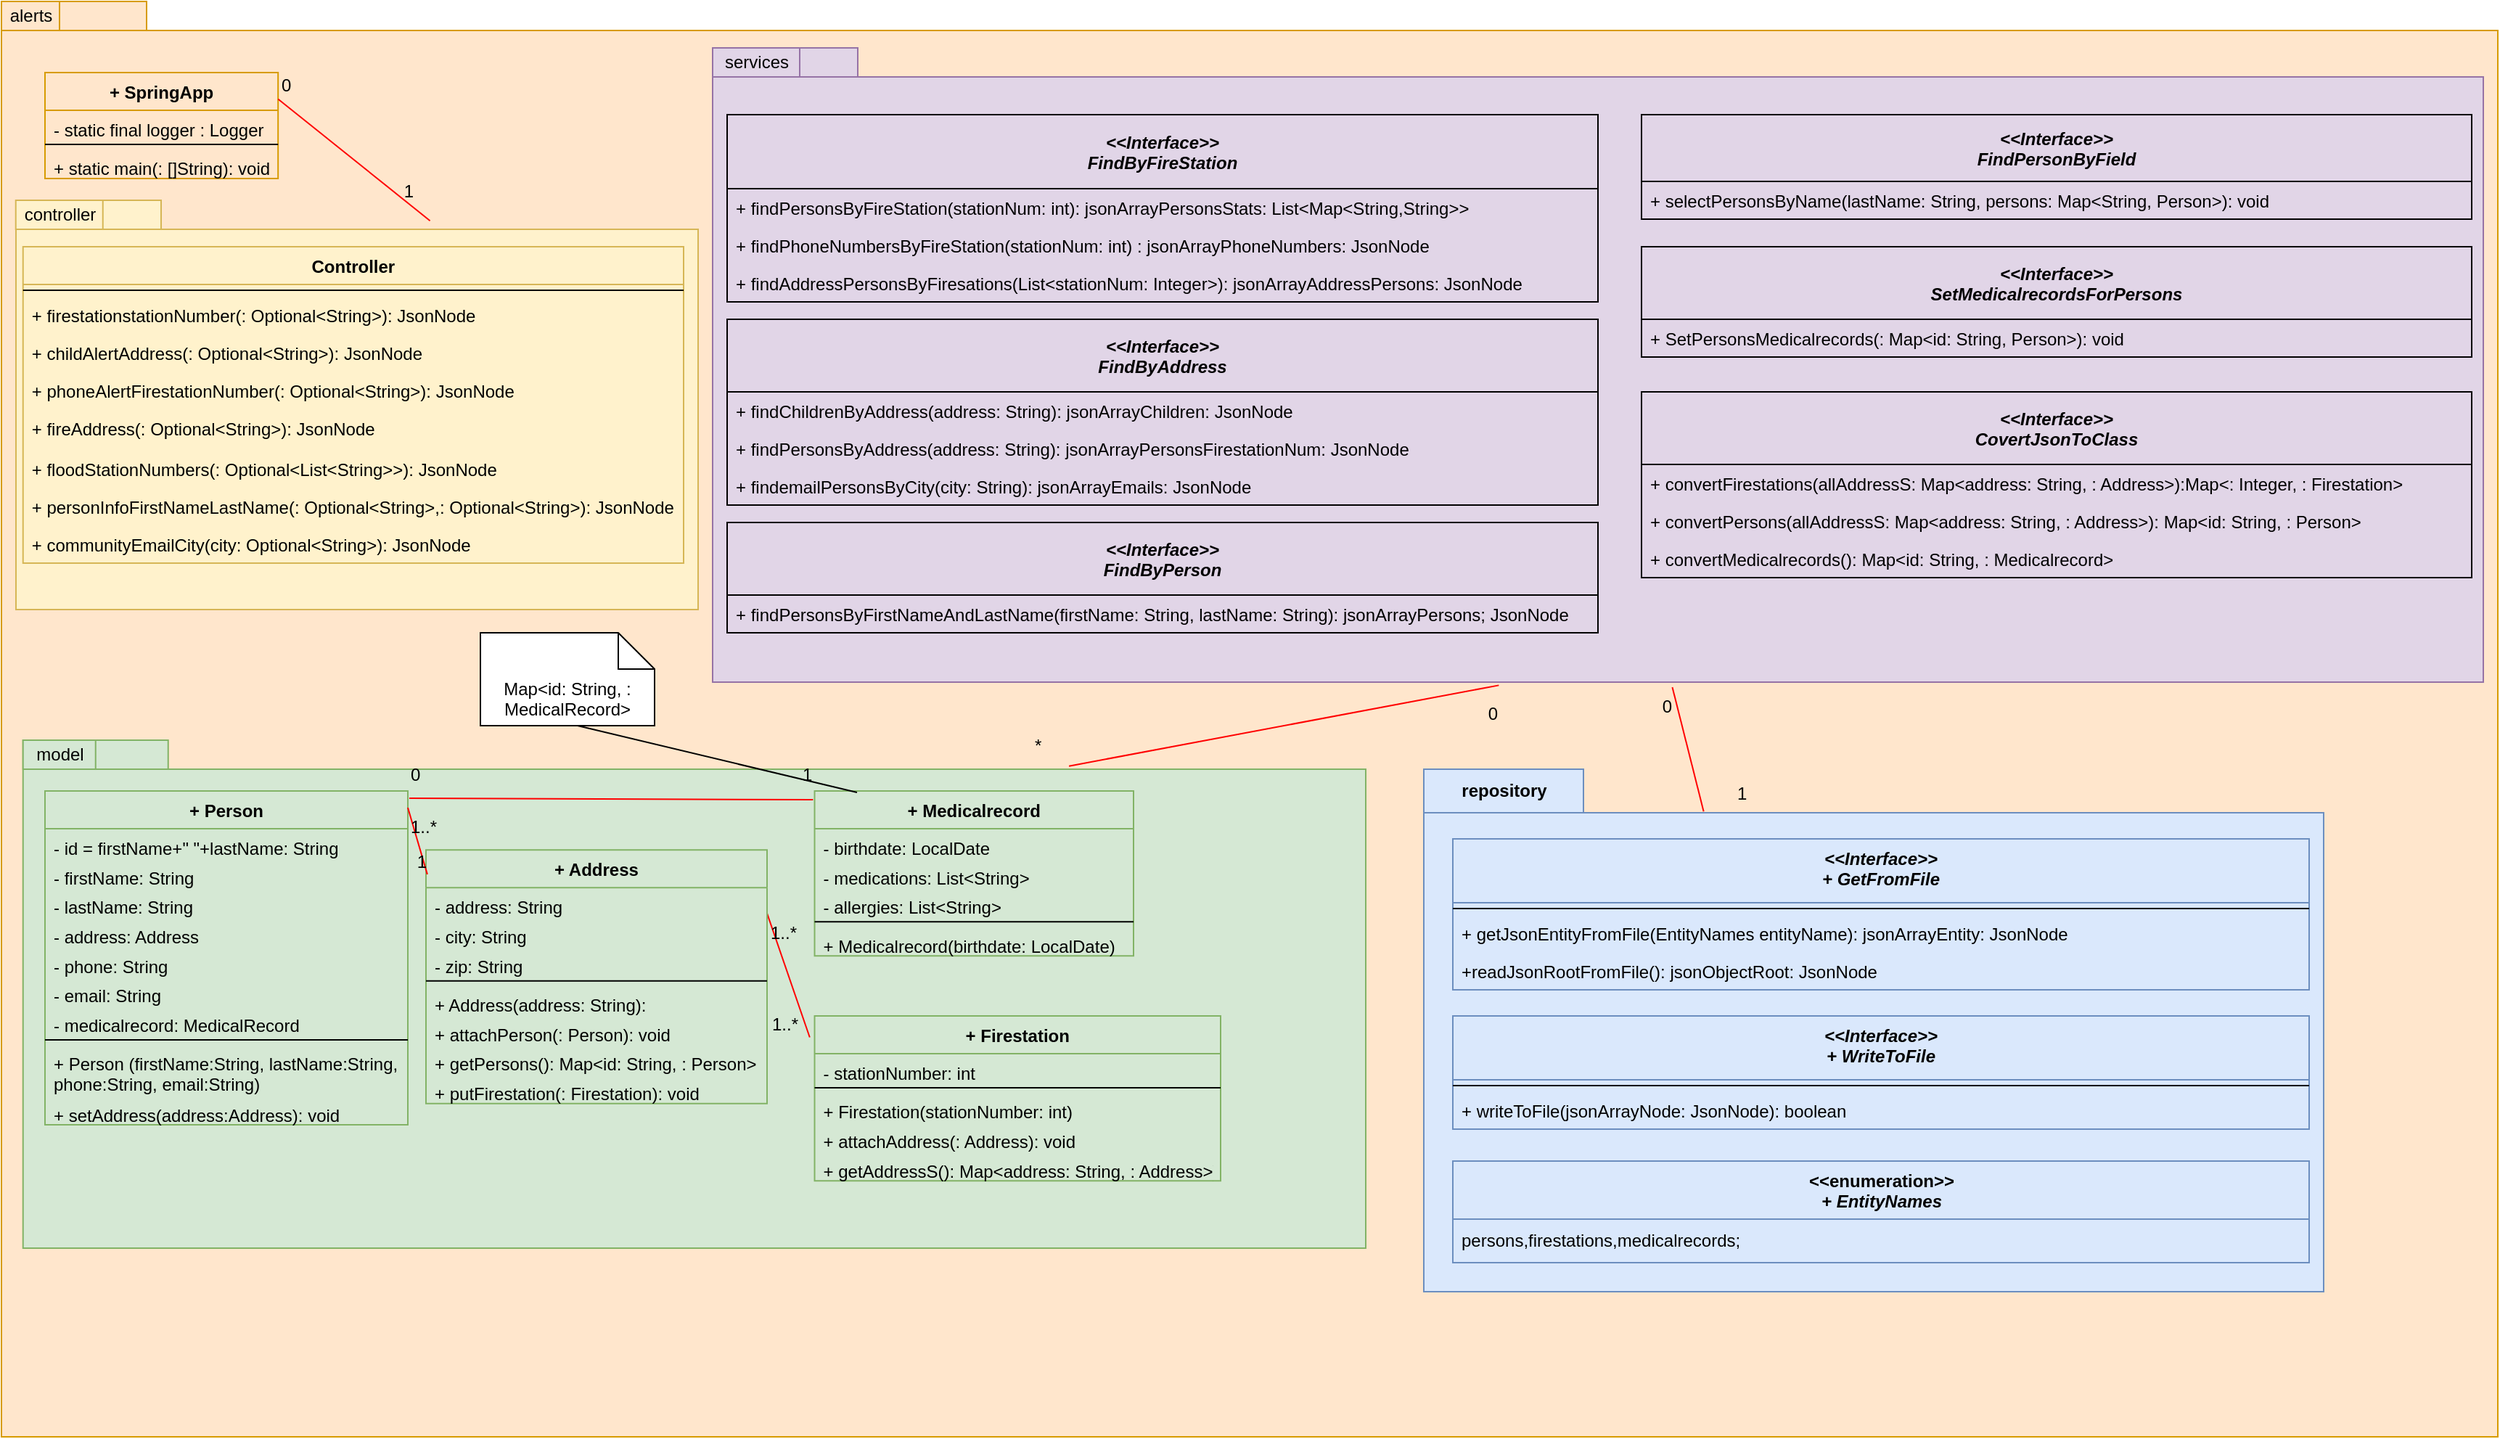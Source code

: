 <mxfile version="20.2.3" type="device" pages="2"><diagram id="7Isf6xMYXmhKDAAIETeE" name="ClassDiagram1"><mxGraphModel dx="2836" dy="2004" grid="1" gridSize="10" guides="1" tooltips="1" connect="1" arrows="1" fold="1" page="1" pageScale="1" pageWidth="827" pageHeight="1169" math="0" shadow="0"><root><mxCell id="0"/><mxCell id="1" parent="0"/><mxCell id="1Yj8D8H0FmLidYMPe9CD-1" value="" style="shape=folder;fontStyle=1;spacingTop=10;tabWidth=100;tabHeight=20;tabPosition=left;html=1;fillColor=#ffe6cc;strokeColor=#d79b00;" parent="1" vertex="1"><mxGeometry x="-1650" y="-1169" width="1720" height="989" as="geometry"/></mxCell><mxCell id="TotBtE_DFq-EetUc3UUm-1" value="alerts" style="text;html=1;align=center;verticalAlign=middle;resizable=0;points=[];autosize=1;strokeColor=#d79b00;fillColor=#ffe6cc;gradientColor=none;glass=0;" parent="1" vertex="1"><mxGeometry x="-1649.998" y="-1169" width="40" height="20" as="geometry"/></mxCell><mxCell id="pX3zZydq1ZKa4Ty7GVHY-1" value="+ SpringApp" style="swimlane;fontStyle=1;align=center;verticalAlign=top;childLayout=stackLayout;horizontal=1;startSize=26;horizontalStack=0;resizeParent=1;resizeParentMax=0;resizeLast=0;collapsible=1;marginBottom=0;fillColor=#ffe6cc;strokeColor=#d79b00;" parent="1" vertex="1"><mxGeometry x="-1620.001" y="-1119.997" width="160.6" height="72.947" as="geometry"/></mxCell><mxCell id="pX3zZydq1ZKa4Ty7GVHY-2" value="- static final logger : Logger" style="text;align=left;verticalAlign=top;spacingLeft=4;spacingRight=4;overflow=hidden;rotatable=0;points=[[0,0.5],[1,0.5]];portConstraint=eastwest;" parent="pX3zZydq1ZKa4Ty7GVHY-1" vertex="1"><mxGeometry y="26" width="160.6" height="20.344" as="geometry"/></mxCell><mxCell id="pX3zZydq1ZKa4Ty7GVHY-3" value="" style="line;strokeWidth=1;align=left;verticalAlign=middle;spacingTop=-1;spacingLeft=3;spacingRight=3;rotatable=0;labelPosition=right;points=[];portConstraint=eastwest;" parent="pX3zZydq1ZKa4Ty7GVHY-1" vertex="1"><mxGeometry y="46.344" width="160.6" height="6.26" as="geometry"/></mxCell><mxCell id="pX3zZydq1ZKa4Ty7GVHY-4" value="+ static main(: []String): void" style="text;align=left;verticalAlign=top;spacingLeft=4;spacingRight=4;overflow=hidden;rotatable=0;points=[[0,0.5],[1,0.5]];portConstraint=eastwest;" parent="pX3zZydq1ZKa4Ty7GVHY-1" vertex="1"><mxGeometry y="52.603" width="160.6" height="20.344" as="geometry"/></mxCell><mxCell id="L_LMBmzwX3eB0V7V_VdJ-1" value="" style="endArrow=none;html=1;rounded=0;align=center;verticalAlign=top;endFill=0;labelBackgroundColor=none;exitX=1;exitY=0.25;exitDx=0;exitDy=0;strokeColor=#FF0000;entryX=0.607;entryY=0.05;entryDx=0;entryDy=0;entryPerimeter=0;" parent="1" source="pX3zZydq1ZKa4Ty7GVHY-1" target="nXKcTEVYwteALs7NC0Xw-1" edge="1"><mxGeometry relative="1" as="geometry"><mxPoint x="-638.281" y="-1067.222" as="sourcePoint"/><mxPoint x="-450.055" y="-1010.006" as="targetPoint"/></mxGeometry></mxCell><mxCell id="L_LMBmzwX3eB0V7V_VdJ-2" value="0" style="resizable=0;html=1;align=left;verticalAlign=top;labelBackgroundColor=none;glass=0;gradientColor=none;" parent="L_LMBmzwX3eB0V7V_VdJ-1" connectable="0" vertex="1"><mxGeometry x="-1" relative="1" as="geometry"><mxPoint y="-23" as="offset"/></mxGeometry></mxCell><mxCell id="L_LMBmzwX3eB0V7V_VdJ-3" value="&lt;span style=&quot;text-align: left&quot;&gt;1&lt;/span&gt;" style="resizable=0;html=1;align=right;verticalAlign=bottom;labelBackgroundColor=none;glass=0;gradientColor=none;" parent="L_LMBmzwX3eB0V7V_VdJ-1" connectable="0" vertex="1"><mxGeometry x="1" relative="1" as="geometry"><mxPoint x="-11" y="-12" as="offset"/></mxGeometry></mxCell><mxCell id="s-YFi4-1TaiG5wxw9o94-1" value="" style="shape=folder;fontStyle=1;spacingTop=10;tabWidth=100;tabHeight=20;tabPosition=left;html=1;fillColor=#d5e8d4;strokeColor=#82b366;" parent="1" vertex="1"><mxGeometry x="-1635.13" y="-660" width="925.13" height="350" as="geometry"/></mxCell><mxCell id="_YQEFRuC_VUM07GQXSP8-16" value="+ Person" style="swimlane;fontStyle=1;align=center;verticalAlign=top;childLayout=stackLayout;horizontal=1;startSize=26;horizontalStack=0;resizeParent=1;resizeParentMax=0;resizeLast=0;collapsible=1;marginBottom=0;fillColor=#d5e8d4;strokeColor=#82b366;" parent="1" vertex="1"><mxGeometry x="-1620" y="-625.01" width="250" height="229.995" as="geometry"/></mxCell><mxCell id="ZxJXqssnahOHYMhJ38kJ-1" value="- id = firstName+&quot; &quot;+lastName: String" style="text;strokeColor=none;fillColor=none;align=left;verticalAlign=top;spacingLeft=4;spacingRight=4;overflow=hidden;rotatable=0;points=[[0,0.5],[1,0.5]];portConstraint=eastwest;" parent="_YQEFRuC_VUM07GQXSP8-16" vertex="1"><mxGeometry y="26" width="250" height="20.344" as="geometry"/></mxCell><mxCell id="_YQEFRuC_VUM07GQXSP8-2" value="- firstName: String" style="text;strokeColor=none;fillColor=none;align=left;verticalAlign=top;spacingLeft=4;spacingRight=4;overflow=hidden;rotatable=0;points=[[0,0.5],[1,0.5]];portConstraint=eastwest;" parent="_YQEFRuC_VUM07GQXSP8-16" vertex="1"><mxGeometry y="46.344" width="250" height="20.344" as="geometry"/></mxCell><mxCell id="_YQEFRuC_VUM07GQXSP8-3" value="- lastName: String" style="text;strokeColor=none;fillColor=none;align=left;verticalAlign=top;spacingLeft=4;spacingRight=4;overflow=hidden;rotatable=0;points=[[0,0.5],[1,0.5]];portConstraint=eastwest;" parent="_YQEFRuC_VUM07GQXSP8-16" vertex="1"><mxGeometry y="66.687" width="250" height="20.344" as="geometry"/></mxCell><mxCell id="_YQEFRuC_VUM07GQXSP8-17" value="- address: Address" style="text;strokeColor=none;fillColor=none;align=left;verticalAlign=top;spacingLeft=4;spacingRight=4;overflow=hidden;rotatable=0;points=[[0,0.5],[1,0.5]];portConstraint=eastwest;" parent="_YQEFRuC_VUM07GQXSP8-16" vertex="1"><mxGeometry y="87.031" width="250" height="20.344" as="geometry"/></mxCell><mxCell id="_YQEFRuC_VUM07GQXSP8-29" value="- phone: String" style="text;strokeColor=none;fillColor=none;align=left;verticalAlign=top;spacingLeft=4;spacingRight=4;overflow=hidden;rotatable=0;points=[[0,0.5],[1,0.5]];portConstraint=eastwest;" parent="_YQEFRuC_VUM07GQXSP8-16" vertex="1"><mxGeometry y="107.375" width="250" height="20.344" as="geometry"/></mxCell><mxCell id="_YQEFRuC_VUM07GQXSP8-30" value="- email: String" style="text;strokeColor=none;fillColor=none;align=left;verticalAlign=top;spacingLeft=4;spacingRight=4;overflow=hidden;rotatable=0;points=[[0,0.5],[1,0.5]];portConstraint=eastwest;" parent="_YQEFRuC_VUM07GQXSP8-16" vertex="1"><mxGeometry y="127.718" width="250" height="20.344" as="geometry"/></mxCell><mxCell id="gW4IxIGInDRmWeXZWS_a-117" value="- medicalrecord: MedicalRecord" style="text;strokeColor=none;fillColor=none;align=left;verticalAlign=top;spacingLeft=4;spacingRight=4;overflow=hidden;rotatable=0;points=[[0,0.5],[1,0.5]];portConstraint=eastwest;" parent="_YQEFRuC_VUM07GQXSP8-16" vertex="1"><mxGeometry y="148.062" width="250" height="20.344" as="geometry"/></mxCell><mxCell id="_YQEFRuC_VUM07GQXSP8-19" value="" style="line;strokeWidth=1;fillColor=none;align=left;verticalAlign=middle;spacingTop=-1;spacingLeft=3;spacingRight=3;rotatable=0;labelPosition=right;points=[];portConstraint=eastwest;" parent="_YQEFRuC_VUM07GQXSP8-16" vertex="1"><mxGeometry y="168.405" width="250" height="6.26" as="geometry"/></mxCell><mxCell id="DitG0eytX2IhtNALohOV-4" value="+ Person (firstName:String, lastName:String,&#10;phone:String, email:String)" style="text;strokeColor=none;fillColor=none;align=left;verticalAlign=top;spacingLeft=4;spacingRight=4;overflow=hidden;rotatable=0;points=[[0,0.5],[1,0.5]];portConstraint=eastwest;" vertex="1" parent="_YQEFRuC_VUM07GQXSP8-16"><mxGeometry y="174.665" width="250" height="35.33" as="geometry"/></mxCell><mxCell id="DitG0eytX2IhtNALohOV-15" value="+ setAddress(address:Address): void" style="text;strokeColor=none;fillColor=none;align=left;verticalAlign=top;spacingLeft=4;spacingRight=4;overflow=hidden;rotatable=0;points=[[0,0.5],[1,0.5]];portConstraint=eastwest;" vertex="1" parent="_YQEFRuC_VUM07GQXSP8-16"><mxGeometry y="209.995" width="250" height="20" as="geometry"/></mxCell><mxCell id="_YQEFRuC_VUM07GQXSP8-57" value="+ Medicalrecord" style="swimlane;fontStyle=1;align=center;verticalAlign=top;childLayout=stackLayout;horizontal=1;startSize=26;horizontalStack=0;resizeParent=1;resizeParentMax=0;resizeLast=0;collapsible=1;marginBottom=0;fillColor=#d5e8d4;strokeColor=#82b366;" parent="1" vertex="1"><mxGeometry x="-1089.74" y="-625.01" width="219.74" height="113.634" as="geometry"/></mxCell><mxCell id="_YQEFRuC_VUM07GQXSP8-58" value="- birthdate: LocalDate" style="text;strokeColor=none;fillColor=none;align=left;verticalAlign=top;spacingLeft=4;spacingRight=4;overflow=hidden;rotatable=0;points=[[0,0.5],[1,0.5]];portConstraint=eastwest;" parent="_YQEFRuC_VUM07GQXSP8-57" vertex="1"><mxGeometry y="26" width="219.74" height="20.344" as="geometry"/></mxCell><mxCell id="_YQEFRuC_VUM07GQXSP8-59" value="- medications: List&lt;String&gt;" style="text;strokeColor=none;fillColor=none;align=left;verticalAlign=top;spacingLeft=4;spacingRight=4;overflow=hidden;rotatable=0;points=[[0,0.5],[1,0.5]];portConstraint=eastwest;" parent="_YQEFRuC_VUM07GQXSP8-57" vertex="1"><mxGeometry y="46.344" width="219.74" height="20.344" as="geometry"/></mxCell><mxCell id="_YQEFRuC_VUM07GQXSP8-60" value="- allergies: List&lt;String&gt;" style="text;strokeColor=none;fillColor=none;align=left;verticalAlign=top;spacingLeft=4;spacingRight=4;overflow=hidden;rotatable=0;points=[[0,0.5],[1,0.5]];portConstraint=eastwest;" parent="_YQEFRuC_VUM07GQXSP8-57" vertex="1"><mxGeometry y="66.687" width="219.74" height="20.344" as="geometry"/></mxCell><mxCell id="_YQEFRuC_VUM07GQXSP8-63" value="" style="line;strokeWidth=1;fillColor=none;align=left;verticalAlign=middle;spacingTop=-1;spacingLeft=3;spacingRight=3;rotatable=0;labelPosition=right;points=[];portConstraint=eastwest;" parent="_YQEFRuC_VUM07GQXSP8-57" vertex="1"><mxGeometry y="87.031" width="219.74" height="6.26" as="geometry"/></mxCell><mxCell id="DitG0eytX2IhtNALohOV-16" value="+ Medicalrecord(birthdate: LocalDate)" style="text;strokeColor=none;fillColor=none;align=left;verticalAlign=top;spacingLeft=4;spacingRight=4;overflow=hidden;rotatable=0;points=[[0,0.5],[1,0.5]];portConstraint=eastwest;" vertex="1" parent="_YQEFRuC_VUM07GQXSP8-57"><mxGeometry y="93.29" width="219.74" height="20.344" as="geometry"/></mxCell><mxCell id="_YQEFRuC_VUM07GQXSP8-90" value="" style="endArrow=none;html=1;rounded=0;align=center;verticalAlign=top;endFill=0;labelBackgroundColor=none;strokeColor=#FF0000;entryX=1.004;entryY=0.022;entryDx=0;entryDy=0;entryPerimeter=0;exitX=-0.005;exitY=0.053;exitDx=0;exitDy=0;exitPerimeter=0;" parent="1" source="_YQEFRuC_VUM07GQXSP8-57" target="_YQEFRuC_VUM07GQXSP8-16" edge="1"><mxGeometry relative="1" as="geometry"><mxPoint x="-1340" y="-618" as="sourcePoint"/><mxPoint x="-1370" y="-488" as="targetPoint"/></mxGeometry></mxCell><mxCell id="_YQEFRuC_VUM07GQXSP8-91" value="1" style="resizable=0;html=1;align=left;verticalAlign=top;labelBackgroundColor=none;glass=0;gradientColor=none;" parent="_YQEFRuC_VUM07GQXSP8-90" connectable="0" vertex="1"><mxGeometry x="-1" relative="1" as="geometry"><mxPoint x="-9" y="-31" as="offset"/></mxGeometry></mxCell><mxCell id="OHmu_Cunv7kvX6QmUd1U-1" value="model" style="text;html=1;align=center;verticalAlign=middle;resizable=0;points=[];autosize=1;strokeColor=#82b366;fillColor=#d5e8d4;glass=0;" parent="1" vertex="1"><mxGeometry x="-1635.13" y="-659.996" width="50" height="20" as="geometry"/></mxCell><mxCell id="_YQEFRuC_VUM07GQXSP8-98" value="+ Firestation" style="swimlane;fontStyle=1;align=center;verticalAlign=top;childLayout=stackLayout;horizontal=1;startSize=26;horizontalStack=0;resizeParent=1;resizeParentMax=0;resizeLast=0;collapsible=1;marginBottom=0;fillColor=#d5e8d4;strokeColor=#82b366;" parent="1" vertex="1"><mxGeometry x="-1089.74" y="-470" width="279.74" height="113.634" as="geometry"/></mxCell><mxCell id="_YQEFRuC_VUM07GQXSP8-99" value="- stationNumber: int" style="text;strokeColor=none;fillColor=none;align=left;verticalAlign=top;spacingLeft=4;spacingRight=4;overflow=hidden;rotatable=0;points=[[0,0.5],[1,0.5]];portConstraint=eastwest;" parent="_YQEFRuC_VUM07GQXSP8-98" vertex="1"><mxGeometry y="26" width="279.74" height="20.344" as="geometry"/></mxCell><mxCell id="_YQEFRuC_VUM07GQXSP8-102" value="" style="line;strokeWidth=1;fillColor=none;align=left;verticalAlign=middle;spacingTop=-1;spacingLeft=3;spacingRight=3;rotatable=0;labelPosition=right;points=[];portConstraint=eastwest;" parent="_YQEFRuC_VUM07GQXSP8-98" vertex="1"><mxGeometry y="46.344" width="279.74" height="6.26" as="geometry"/></mxCell><mxCell id="DitG0eytX2IhtNALohOV-1" value="+ Firestation(stationNumber: int)" style="text;strokeColor=none;fillColor=none;align=left;verticalAlign=top;spacingLeft=4;spacingRight=4;overflow=hidden;rotatable=0;points=[[0,0.5],[1,0.5]];portConstraint=eastwest;" vertex="1" parent="_YQEFRuC_VUM07GQXSP8-98"><mxGeometry y="52.603" width="279.74" height="20.344" as="geometry"/></mxCell><mxCell id="tOSdcn7apsX1avnee6yK-39" value="+ attachAddress(: Address): void" style="text;strokeColor=none;fillColor=none;align=left;verticalAlign=top;spacingLeft=4;spacingRight=4;overflow=hidden;rotatable=0;points=[[0,0.5],[1,0.5]];portConstraint=eastwest;" parent="_YQEFRuC_VUM07GQXSP8-98" vertex="1"><mxGeometry y="72.947" width="279.74" height="20.344" as="geometry"/></mxCell><mxCell id="tOSdcn7apsX1avnee6yK-40" value="+ getAddressS(): Map&lt;address: String, : Address&gt;)" style="text;strokeColor=none;fillColor=none;align=left;verticalAlign=top;spacingLeft=4;spacingRight=4;overflow=hidden;rotatable=0;points=[[0,0.5],[1,0.5]];portConstraint=eastwest;" parent="_YQEFRuC_VUM07GQXSP8-98" vertex="1"><mxGeometry y="93.29" width="279.74" height="20.344" as="geometry"/></mxCell><mxCell id="ZxJXqssnahOHYMhJ38kJ-6" value="" style="endArrow=none;html=1;rounded=0;align=center;verticalAlign=top;endFill=0;labelBackgroundColor=none;strokeColor=#FF0000;entryX=-0.012;entryY=0.13;entryDx=0;entryDy=0;entryPerimeter=0;exitX=1;exitY=0.25;exitDx=0;exitDy=0;" parent="1" source="tOSdcn7apsX1avnee6yK-1" target="_YQEFRuC_VUM07GQXSP8-98" edge="1"><mxGeometry relative="1" as="geometry"><mxPoint x="-1086.64" y="-386.082" as="sourcePoint"/><mxPoint x="179.92" y="-790.028" as="targetPoint"/></mxGeometry></mxCell><mxCell id="ZxJXqssnahOHYMhJ38kJ-7" value="1..*" style="resizable=0;html=1;align=left;verticalAlign=top;labelBackgroundColor=none;glass=0;gradientColor=none;" parent="ZxJXqssnahOHYMhJ38kJ-6" connectable="0" vertex="1"><mxGeometry x="-1" relative="1" as="geometry"><mxPoint as="offset"/></mxGeometry></mxCell><mxCell id="ZxJXqssnahOHYMhJ38kJ-8" value="&lt;div style=&quot;text-align: left;&quot;&gt;&lt;span style=&quot;background-color: initial;&quot;&gt;1..*&lt;/span&gt;&lt;/div&gt;" style="resizable=0;html=1;align=right;verticalAlign=bottom;labelBackgroundColor=none;glass=0;gradientColor=none;" parent="ZxJXqssnahOHYMhJ38kJ-6" connectable="0" vertex="1"><mxGeometry x="1" relative="1" as="geometry"><mxPoint x="-7" as="offset"/></mxGeometry></mxCell><mxCell id="nXKcTEVYwteALs7NC0Xw-1" value="" style="shape=folder;fontStyle=1;spacingTop=10;tabWidth=100;tabHeight=20;tabPosition=left;html=1;fillColor=#fff2cc;strokeColor=#d6b656;container=0;" parent="1" vertex="1"><mxGeometry x="-1640" y="-1032" width="470" height="282" as="geometry"/></mxCell><mxCell id="ZxJXqssnahOHYMhJ38kJ-24" value="Controller" style="swimlane;fontStyle=1;align=center;verticalAlign=top;childLayout=stackLayout;horizontal=1;startSize=26;horizontalStack=0;resizeParent=1;resizeParentMax=0;resizeLast=0;collapsible=1;marginBottom=0;fillColor=#fff2cc;strokeColor=#d6b656;" parent="1" vertex="1"><mxGeometry x="-1635.13" y="-1000" width="455.13" height="218" as="geometry"/></mxCell><mxCell id="ZxJXqssnahOHYMhJ38kJ-28" value="" style="line;strokeWidth=1;fillColor=none;align=left;verticalAlign=middle;spacingTop=-1;spacingLeft=3;spacingRight=3;rotatable=0;labelPosition=right;points=[];portConstraint=eastwest;" parent="ZxJXqssnahOHYMhJ38kJ-24" vertex="1"><mxGeometry y="26" width="455.13" height="8" as="geometry"/></mxCell><mxCell id="ZxJXqssnahOHYMhJ38kJ-29" value="&#9;+ firestationstationNumber(: Optional&lt;String&gt;): JsonNode" style="text;strokeColor=none;fillColor=none;align=left;verticalAlign=top;spacingLeft=4;spacingRight=4;overflow=hidden;rotatable=0;points=[[0,0.5],[1,0.5]];portConstraint=eastwest;" parent="ZxJXqssnahOHYMhJ38kJ-24" vertex="1"><mxGeometry y="34" width="455.13" height="26" as="geometry"/></mxCell><mxCell id="tOSdcn7apsX1avnee6yK-67" value="&#9;+ childAlertAddress(: Optional&lt;String&gt;): JsonNode" style="text;strokeColor=none;fillColor=none;align=left;verticalAlign=top;spacingLeft=4;spacingRight=4;overflow=hidden;rotatable=0;points=[[0,0.5],[1,0.5]];portConstraint=eastwest;" parent="ZxJXqssnahOHYMhJ38kJ-24" vertex="1"><mxGeometry y="60" width="455.13" height="26" as="geometry"/></mxCell><mxCell id="tOSdcn7apsX1avnee6yK-68" value="&#9;+ phoneAlertFirestationNumber(: Optional&lt;String&gt;): JsonNode" style="text;strokeColor=none;fillColor=none;align=left;verticalAlign=top;spacingLeft=4;spacingRight=4;overflow=hidden;rotatable=0;points=[[0,0.5],[1,0.5]];portConstraint=eastwest;" parent="ZxJXqssnahOHYMhJ38kJ-24" vertex="1"><mxGeometry y="86" width="455.13" height="26" as="geometry"/></mxCell><mxCell id="tOSdcn7apsX1avnee6yK-69" value="+ fireAddress(: Optional&lt;String&gt;): JsonNode" style="text;strokeColor=none;fillColor=none;align=left;verticalAlign=top;spacingLeft=4;spacingRight=4;overflow=hidden;rotatable=0;points=[[0,0.5],[1,0.5]];portConstraint=eastwest;" parent="ZxJXqssnahOHYMhJ38kJ-24" vertex="1"><mxGeometry y="112" width="455.13" height="28" as="geometry"/></mxCell><mxCell id="tOSdcn7apsX1avnee6yK-70" value="+ floodStationNumbers(: Optional&lt;List&lt;String&gt;&gt;): JsonNode" style="text;strokeColor=none;fillColor=none;align=left;verticalAlign=top;spacingLeft=4;spacingRight=4;overflow=hidden;rotatable=0;points=[[0,0.5],[1,0.5]];portConstraint=eastwest;" parent="ZxJXqssnahOHYMhJ38kJ-24" vertex="1"><mxGeometry y="140" width="455.13" height="26" as="geometry"/></mxCell><mxCell id="tOSdcn7apsX1avnee6yK-71" value="+ personInfoFirstNameLastName(: Optional&lt;String&gt;,: Optional&lt;String&gt;): JsonNode" style="text;strokeColor=none;fillColor=none;align=left;verticalAlign=top;spacingLeft=4;spacingRight=4;overflow=hidden;rotatable=0;points=[[0,0.5],[1,0.5]];portConstraint=eastwest;" parent="ZxJXqssnahOHYMhJ38kJ-24" vertex="1"><mxGeometry y="166" width="455.13" height="26" as="geometry"/></mxCell><mxCell id="tOSdcn7apsX1avnee6yK-72" value="+ communityEmailCity(city: Optional&lt;String&gt;): JsonNode" style="text;strokeColor=none;fillColor=none;align=left;verticalAlign=top;spacingLeft=4;spacingRight=4;overflow=hidden;rotatable=0;points=[[0,0.5],[1,0.5]];portConstraint=eastwest;" parent="ZxJXqssnahOHYMhJ38kJ-24" vertex="1"><mxGeometry y="192" width="455.13" height="26" as="geometry"/></mxCell><mxCell id="HpJ095s4Z6i443x8LYtv-1" value="controller" style="text;html=1;align=center;verticalAlign=middle;resizable=0;points=[];autosize=1;strokeColor=#d6b656;fillColor=#fff2cc;glass=0;" parent="1" vertex="1"><mxGeometry x="-1640.129" y="-1031.997" width="60" height="20" as="geometry"/></mxCell><mxCell id="ZxJXqssnahOHYMhJ38kJ-39" value="" style="shape=folder;fontStyle=1;spacingTop=10;tabWidth=100;tabHeight=20;tabPosition=left;html=1;fillColor=#e1d5e7;strokeColor=#9673a6;" parent="1" vertex="1"><mxGeometry x="-1160" y="-1137" width="1220" height="437" as="geometry"/></mxCell><mxCell id="ZxJXqssnahOHYMhJ38kJ-40" value="services" style="text;html=1;align=center;verticalAlign=middle;resizable=0;points=[];autosize=1;strokeColor=#9673a6;fillColor=#e1d5e7;glass=0;" parent="1" vertex="1"><mxGeometry x="-1160" y="-1136.997" width="60" height="20" as="geometry"/></mxCell><mxCell id="ZxJXqssnahOHYMhJ38kJ-41" value="&lt;&lt;Interface&gt;&gt;&#10;FindByFireStation" style="swimlane;fontStyle=3;childLayout=stackLayout;horizontal=1;startSize=51;fillColor=none;horizontalStack=0;resizeParent=1;resizeParentMax=0;resizeLast=0;collapsible=1;marginBottom=0;" parent="1" vertex="1"><mxGeometry x="-1150" y="-1091" width="600" height="129" as="geometry"/></mxCell><mxCell id="ZxJXqssnahOHYMhJ38kJ-42" value="+ findPersonsByFireStation(stationNum: int): jsonArrayPersonsStats: List&lt;Map&lt;String,String&gt;&gt;" style="text;strokeColor=none;fillColor=none;align=left;verticalAlign=top;spacingLeft=4;spacingRight=4;overflow=hidden;rotatable=0;points=[[0,0.5],[1,0.5]];portConstraint=eastwest;" parent="ZxJXqssnahOHYMhJ38kJ-41" vertex="1"><mxGeometry y="51" width="600" height="26" as="geometry"/></mxCell><mxCell id="ZxJXqssnahOHYMhJ38kJ-43" value="+ findPhoneNumbersByFireStation(stationNum: int) : jsonArrayPhoneNumbers: JsonNode" style="text;strokeColor=none;fillColor=none;align=left;verticalAlign=top;spacingLeft=4;spacingRight=4;overflow=hidden;rotatable=0;points=[[0,0.5],[1,0.5]];portConstraint=eastwest;" parent="ZxJXqssnahOHYMhJ38kJ-41" vertex="1"><mxGeometry y="77" width="600" height="26" as="geometry"/></mxCell><mxCell id="M8iBlHHp7jSmqoKljAnf-2" value="+ findAddressPersonsByFiresations(List&lt;stationNum: Integer&gt;): jsonArrayAddressPersons: JsonNode" style="text;strokeColor=none;fillColor=none;align=left;verticalAlign=top;spacingLeft=4;spacingRight=4;overflow=hidden;rotatable=0;points=[[0,0.5],[1,0.5]];portConstraint=eastwest;" parent="ZxJXqssnahOHYMhJ38kJ-41" vertex="1"><mxGeometry y="103" width="600" height="26" as="geometry"/></mxCell><mxCell id="ZxJXqssnahOHYMhJ38kJ-45" value="&lt;&lt;Interface&gt;&gt;&#10;FindByAddress" style="swimlane;fontStyle=3;childLayout=stackLayout;horizontal=1;startSize=50;fillColor=none;horizontalStack=0;resizeParent=1;resizeParentMax=0;resizeLast=0;collapsible=1;marginBottom=0;" parent="1" vertex="1"><mxGeometry x="-1150" y="-950" width="600" height="128" as="geometry"/></mxCell><mxCell id="ZxJXqssnahOHYMhJ38kJ-46" value="+ findChildrenByAddress(address: String): jsonArrayChildren: JsonNode" style="text;strokeColor=none;fillColor=none;align=left;verticalAlign=top;spacingLeft=4;spacingRight=4;overflow=hidden;rotatable=0;points=[[0,0.5],[1,0.5]];portConstraint=eastwest;" parent="ZxJXqssnahOHYMhJ38kJ-45" vertex="1"><mxGeometry y="50" width="600" height="26" as="geometry"/></mxCell><mxCell id="M8iBlHHp7jSmqoKljAnf-1" value="+ findPersonsByAddress(address: String): jsonArrayPersonsFirestationNum: JsonNode" style="text;strokeColor=none;fillColor=none;align=left;verticalAlign=top;spacingLeft=4;spacingRight=4;overflow=hidden;rotatable=0;points=[[0,0.5],[1,0.5]];portConstraint=eastwest;" parent="ZxJXqssnahOHYMhJ38kJ-45" vertex="1"><mxGeometry y="76" width="600" height="26" as="geometry"/></mxCell><mxCell id="fDODU5_W8LiwZZ4vn0nD-5" value="+ findemailPersonsByCity(city: String): jsonArrayEmails: JsonNode" style="text;strokeColor=none;fillColor=none;align=left;verticalAlign=top;spacingLeft=4;spacingRight=4;overflow=hidden;rotatable=0;points=[[0,0.5],[1,0.5]];portConstraint=eastwest;" parent="ZxJXqssnahOHYMhJ38kJ-45" vertex="1"><mxGeometry y="102" width="600" height="26" as="geometry"/></mxCell><mxCell id="fDODU5_W8LiwZZ4vn0nD-1" value="&lt;&lt;Interface&gt;&gt;&#10;FindByPerson" style="swimlane;fontStyle=3;childLayout=stackLayout;horizontal=1;startSize=50;fillColor=none;horizontalStack=0;resizeParent=1;resizeParentMax=0;resizeLast=0;collapsible=1;marginBottom=0;" parent="1" vertex="1"><mxGeometry x="-1150" y="-810" width="600" height="76" as="geometry"/></mxCell><mxCell id="fDODU5_W8LiwZZ4vn0nD-2" value="+ findPersonsByFirstNameAndLastName(firstName: String, lastName: String): jsonArrayPersons; JsonNode" style="text;strokeColor=none;fillColor=none;align=left;verticalAlign=top;spacingLeft=4;spacingRight=4;overflow=hidden;rotatable=0;points=[[0,0.5],[1,0.5]];portConstraint=eastwest;" parent="fDODU5_W8LiwZZ4vn0nD-1" vertex="1"><mxGeometry y="50" width="600" height="26" as="geometry"/></mxCell><mxCell id="fDODU5_W8LiwZZ4vn0nD-18" value="&lt;&lt;Interface&gt;&gt;&#10;FindPersonByField" style="swimlane;fontStyle=3;childLayout=stackLayout;horizontal=1;startSize=46;fillColor=none;horizontalStack=0;resizeParent=1;resizeParentMax=0;resizeLast=0;collapsible=1;marginBottom=0;" parent="1" vertex="1"><mxGeometry x="-520" y="-1091" width="572" height="72" as="geometry"/></mxCell><mxCell id="gW4IxIGInDRmWeXZWS_a-105" value="+ selectPersonsByName(lastName: String, persons: Map&lt;String, Person&gt;): void" style="text;strokeColor=none;fillColor=none;align=left;verticalAlign=top;spacingLeft=4;spacingRight=4;overflow=hidden;rotatable=0;points=[[0,0.5],[1,0.5]];portConstraint=eastwest;" parent="fDODU5_W8LiwZZ4vn0nD-18" vertex="1"><mxGeometry y="46" width="572" height="26" as="geometry"/></mxCell><mxCell id="gW4IxIGInDRmWeXZWS_a-7" value="" style="resizable=0;html=1;align=left;verticalAlign=top;labelBackgroundColor=none;glass=0;gradientColor=none;" parent="1" connectable="0" vertex="1"><mxGeometry x="-1009.74" y="-487.99" as="geometry"><mxPoint x="-338" y="-6" as="offset"/></mxGeometry></mxCell><mxCell id="gW4IxIGInDRmWeXZWS_a-8" value="0" style="resizable=0;html=1;align=left;verticalAlign=top;labelBackgroundColor=none;glass=0;gradientColor=none;" parent="1" connectable="0" vertex="1"><mxGeometry x="-1369.97" y="-650.0" as="geometry"/></mxCell><mxCell id="gW4IxIGInDRmWeXZWS_a-79" value="repository" style="shape=folder;fontStyle=1;tabWidth=110;tabHeight=30;tabPosition=left;html=1;boundedLbl=1;labelInHeader=1;container=1;collapsible=0;fontSize=12;fillColor=#dae8fc;strokeColor=#6c8ebf;" parent="1" vertex="1"><mxGeometry x="-670" y="-640" width="620" height="360" as="geometry"/></mxCell><mxCell id="gW4IxIGInDRmWeXZWS_a-80" value="" style="html=1;strokeColor=none;resizeWidth=1;resizeHeight=1;fillColor=none;part=1;connectable=0;allowArrows=0;deletable=0;fontSize=12;" parent="gW4IxIGInDRmWeXZWS_a-79" vertex="1"><mxGeometry width="620.0" height="252" relative="1" as="geometry"><mxPoint y="30" as="offset"/></mxGeometry></mxCell><mxCell id="gW4IxIGInDRmWeXZWS_a-100" value="&lt;&lt;Interface&gt;&gt;&#10;+ GetFromFile" style="swimlane;fontStyle=3;align=center;verticalAlign=top;childLayout=stackLayout;horizontal=1;startSize=44;horizontalStack=0;resizeParent=1;resizeParentMax=0;resizeLast=0;collapsible=1;marginBottom=0;fontSize=12;fillColor=#dae8fc;strokeColor=#6c8ebf;" parent="gW4IxIGInDRmWeXZWS_a-79" vertex="1"><mxGeometry x="20" y="48.01" width="590" height="104" as="geometry"/></mxCell><mxCell id="gW4IxIGInDRmWeXZWS_a-102" value="" style="line;strokeWidth=1;fillColor=none;align=left;verticalAlign=middle;spacingTop=-1;spacingLeft=3;spacingRight=3;rotatable=0;labelPosition=right;points=[];portConstraint=eastwest;fontSize=12;" parent="gW4IxIGInDRmWeXZWS_a-100" vertex="1"><mxGeometry y="44" width="590" height="8" as="geometry"/></mxCell><mxCell id="gW4IxIGInDRmWeXZWS_a-103" value="+ getJsonEntityFromFile(EntityNames entityName): jsonArrayEntity: JsonNode " style="text;strokeColor=none;fillColor=none;align=left;verticalAlign=top;spacingLeft=4;spacingRight=4;overflow=hidden;rotatable=0;points=[[0,0.5],[1,0.5]];portConstraint=eastwest;fontSize=12;" parent="gW4IxIGInDRmWeXZWS_a-100" vertex="1"><mxGeometry y="52" width="590" height="26" as="geometry"/></mxCell><mxCell id="gW4IxIGInDRmWeXZWS_a-104" value="+readJsonRootFromFile(): jsonObjectRoot: JsonNode " style="text;strokeColor=none;fillColor=none;align=left;verticalAlign=top;spacingLeft=4;spacingRight=4;overflow=hidden;rotatable=0;points=[[0,0.5],[1,0.5]];portConstraint=eastwest;fontSize=12;" parent="gW4IxIGInDRmWeXZWS_a-100" vertex="1"><mxGeometry y="78" width="590" height="26" as="geometry"/></mxCell><mxCell id="tOSdcn7apsX1avnee6yK-61" value="&lt;&lt;Interface&gt;&gt;&#10;+ WriteToFile" style="swimlane;fontStyle=3;align=center;verticalAlign=top;childLayout=stackLayout;horizontal=1;startSize=44;horizontalStack=0;resizeParent=1;resizeParentMax=0;resizeLast=0;collapsible=1;marginBottom=0;fontSize=12;fillColor=#dae8fc;strokeColor=#6c8ebf;" parent="gW4IxIGInDRmWeXZWS_a-79" vertex="1"><mxGeometry x="20" y="170" width="590" height="78" as="geometry"/></mxCell><mxCell id="tOSdcn7apsX1avnee6yK-62" value="" style="line;strokeWidth=1;fillColor=none;align=left;verticalAlign=middle;spacingTop=-1;spacingLeft=3;spacingRight=3;rotatable=0;labelPosition=right;points=[];portConstraint=eastwest;fontSize=12;" parent="tOSdcn7apsX1avnee6yK-61" vertex="1"><mxGeometry y="44" width="590" height="8" as="geometry"/></mxCell><mxCell id="tOSdcn7apsX1avnee6yK-63" value="+ writeToFile(jsonArrayNode: JsonNode): boolean" style="text;strokeColor=none;fillColor=none;align=left;verticalAlign=top;spacingLeft=4;spacingRight=4;overflow=hidden;rotatable=0;points=[[0,0.5],[1,0.5]];portConstraint=eastwest;fontSize=12;" parent="tOSdcn7apsX1avnee6yK-61" vertex="1"><mxGeometry y="52" width="590" height="26" as="geometry"/></mxCell><mxCell id="hOcRLQ-ypS5Yrs68aBAH-4" value="&lt;b&gt;&amp;lt;&amp;lt;enumeration&amp;gt;&amp;gt;&lt;br&gt;&lt;i style=&quot;&quot;&gt;+&amp;nbsp;EntityNames&lt;/i&gt;&lt;/b&gt;" style="swimlane;fontStyle=0;align=center;verticalAlign=top;childLayout=stackLayout;horizontal=1;startSize=40;horizontalStack=0;resizeParent=1;resizeParentMax=0;resizeLast=0;collapsible=0;marginBottom=0;html=1;fillColor=#dae8fc;strokeColor=#6c8ebf;" parent="gW4IxIGInDRmWeXZWS_a-79" vertex="1"><mxGeometry x="20" y="270" width="590" height="70" as="geometry"/></mxCell><mxCell id="hOcRLQ-ypS5Yrs68aBAH-5" value="persons,firestations,medicalrecords;" style="text;html=1;strokeColor=none;fillColor=none;align=left;verticalAlign=middle;spacingLeft=4;spacingRight=4;overflow=hidden;rotatable=0;points=[[0,0.5],[1,0.5]];portConstraint=eastwest;" parent="hOcRLQ-ypS5Yrs68aBAH-4" vertex="1"><mxGeometry y="40" width="590" height="30" as="geometry"/></mxCell><mxCell id="gW4IxIGInDRmWeXZWS_a-114" value="&lt;&lt;Interface&gt;&gt;&#10;SetMedicalrecordsForPersons" style="swimlane;fontStyle=3;childLayout=stackLayout;horizontal=1;startSize=50;fillColor=none;horizontalStack=0;resizeParent=1;resizeParentMax=0;resizeLast=0;collapsible=1;marginBottom=0;" parent="1" vertex="1"><mxGeometry x="-520" y="-1000" width="572" height="76" as="geometry"/></mxCell><mxCell id="gW4IxIGInDRmWeXZWS_a-115" value="+ SetPersonsMedicalrecords(: Map&lt;id: String, Person&gt;): void" style="text;strokeColor=none;fillColor=none;align=left;verticalAlign=top;spacingLeft=4;spacingRight=4;overflow=hidden;rotatable=0;points=[[0,0.5],[1,0.5]];portConstraint=eastwest;" parent="gW4IxIGInDRmWeXZWS_a-114" vertex="1"><mxGeometry y="50" width="572" height="26" as="geometry"/></mxCell><mxCell id="gW4IxIGInDRmWeXZWS_a-122" value="" style="endArrow=none;html=1;rounded=0;align=center;verticalAlign=top;endFill=0;labelBackgroundColor=none;fontSize=12;entryX=0.558;entryY=1;entryDx=0;entryDy=0;entryPerimeter=0;exitX=0.133;exitY=0.009;exitDx=0;exitDy=0;exitPerimeter=0;" parent="1" source="_YQEFRuC_VUM07GQXSP8-57" target="gW4IxIGInDRmWeXZWS_a-123" edge="1"><mxGeometry relative="1" as="geometry"><mxPoint x="-1060" y="-629.996" as="sourcePoint"/><mxPoint x="-870" y="-485.52" as="targetPoint"/></mxGeometry></mxCell><mxCell id="gW4IxIGInDRmWeXZWS_a-123" value="Map&amp;lt;id: String, : MedicalRecord&amp;gt;" style="shape=note2;boundedLbl=1;whiteSpace=wrap;html=1;size=25;verticalAlign=top;align=center;fontSize=12;" parent="1" vertex="1"><mxGeometry x="-1320" y="-734" width="120" height="64" as="geometry"/></mxCell><mxCell id="gW4IxIGInDRmWeXZWS_a-127" value="&lt;&lt;Interface&gt;&gt;&#10;CovertJsonToClass" style="swimlane;fontStyle=3;childLayout=stackLayout;horizontal=1;startSize=50;fillColor=none;horizontalStack=0;resizeParent=1;resizeParentMax=0;resizeLast=0;collapsible=1;marginBottom=0;" parent="1" vertex="1"><mxGeometry x="-520" y="-900" width="572" height="128" as="geometry"/></mxCell><mxCell id="gW4IxIGInDRmWeXZWS_a-131" value="+ convertFirestations(allAddressS: Map&lt;address: String, : Address&gt;):Map&lt;: Integer, : Firestation&gt;" style="text;strokeColor=none;fillColor=none;align=left;verticalAlign=top;spacingLeft=4;spacingRight=4;overflow=hidden;rotatable=0;points=[[0,0.5],[1,0.5]];portConstraint=eastwest;" parent="gW4IxIGInDRmWeXZWS_a-127" vertex="1"><mxGeometry y="50" width="572" height="26" as="geometry"/></mxCell><mxCell id="gW4IxIGInDRmWeXZWS_a-128" value="+ convertPersons(allAddressS: Map&lt;address: String, : Address&gt;): Map&lt;id: String, : Person&gt;" style="text;strokeColor=none;fillColor=none;align=left;verticalAlign=top;spacingLeft=4;spacingRight=4;overflow=hidden;rotatable=0;points=[[0,0.5],[1,0.5]];portConstraint=eastwest;" parent="gW4IxIGInDRmWeXZWS_a-127" vertex="1"><mxGeometry y="76" width="572" height="26" as="geometry"/></mxCell><mxCell id="gW4IxIGInDRmWeXZWS_a-132" value="+ convertMedicalrecords(): Map&lt;id: String, : Medicalrecord&gt;" style="text;strokeColor=none;fillColor=none;align=left;verticalAlign=top;spacingLeft=4;spacingRight=4;overflow=hidden;rotatable=0;points=[[0,0.5],[1,0.5]];portConstraint=eastwest;" parent="gW4IxIGInDRmWeXZWS_a-127" vertex="1"><mxGeometry y="102" width="572" height="26" as="geometry"/></mxCell><mxCell id="tOSdcn7apsX1avnee6yK-1" value="+ Address" style="swimlane;fontStyle=1;align=center;verticalAlign=top;childLayout=stackLayout;horizontal=1;startSize=26;horizontalStack=0;resizeParent=1;resizeParentMax=0;resizeLast=0;collapsible=1;marginBottom=0;fillColor=#d5e8d4;strokeColor=#82b366;" parent="1" vertex="1"><mxGeometry x="-1357.5" y="-584.32" width="235" height="174.665" as="geometry"/></mxCell><mxCell id="tOSdcn7apsX1avnee6yK-3" value="- address: String" style="text;strokeColor=none;fillColor=none;align=left;verticalAlign=top;spacingLeft=4;spacingRight=4;overflow=hidden;rotatable=0;points=[[0,0.5],[1,0.5]];portConstraint=eastwest;" parent="tOSdcn7apsX1avnee6yK-1" vertex="1"><mxGeometry y="26" width="235" height="20.344" as="geometry"/></mxCell><mxCell id="_YQEFRuC_VUM07GQXSP8-18" value="- city: String" style="text;strokeColor=none;fillColor=none;align=left;verticalAlign=top;spacingLeft=4;spacingRight=4;overflow=hidden;rotatable=0;points=[[0,0.5],[1,0.5]];portConstraint=eastwest;" parent="tOSdcn7apsX1avnee6yK-1" vertex="1"><mxGeometry y="46.344" width="235" height="20.344" as="geometry"/></mxCell><mxCell id="_YQEFRuC_VUM07GQXSP8-28" value="- zip: String" style="text;strokeColor=none;fillColor=none;align=left;verticalAlign=top;spacingLeft=4;spacingRight=4;overflow=hidden;rotatable=0;points=[[0,0.5],[1,0.5]];portConstraint=eastwest;" parent="tOSdcn7apsX1avnee6yK-1" vertex="1"><mxGeometry y="66.687" width="235" height="20.344" as="geometry"/></mxCell><mxCell id="tOSdcn7apsX1avnee6yK-4" value="" style="line;strokeWidth=1;fillColor=none;align=left;verticalAlign=middle;spacingTop=-1;spacingLeft=3;spacingRight=3;rotatable=0;labelPosition=right;points=[];portConstraint=eastwest;" parent="tOSdcn7apsX1avnee6yK-1" vertex="1"><mxGeometry y="87.031" width="235" height="6.26" as="geometry"/></mxCell><mxCell id="tOSdcn7apsX1avnee6yK-24" value="+ Address(address: String):" style="text;strokeColor=none;fillColor=none;align=left;verticalAlign=top;spacingLeft=4;spacingRight=4;overflow=hidden;rotatable=0;points=[[0,0.5],[1,0.5]];portConstraint=eastwest;" parent="tOSdcn7apsX1avnee6yK-1" vertex="1"><mxGeometry y="93.29" width="235" height="20.344" as="geometry"/></mxCell><mxCell id="tOSdcn7apsX1avnee6yK-27" value="+ attachPerson(: Person): void" style="text;strokeColor=none;fillColor=none;align=left;verticalAlign=top;spacingLeft=4;spacingRight=4;overflow=hidden;rotatable=0;points=[[0,0.5],[1,0.5]];portConstraint=eastwest;" parent="tOSdcn7apsX1avnee6yK-1" vertex="1"><mxGeometry y="113.634" width="235" height="20.344" as="geometry"/></mxCell><mxCell id="tOSdcn7apsX1avnee6yK-35" value="+ getPersons(): Map&lt;id: String, : Person&gt;" style="text;strokeColor=none;fillColor=none;align=left;verticalAlign=top;spacingLeft=4;spacingRight=4;overflow=hidden;rotatable=0;points=[[0,0.5],[1,0.5]];portConstraint=eastwest;" parent="tOSdcn7apsX1avnee6yK-1" vertex="1"><mxGeometry y="133.978" width="235" height="20.344" as="geometry"/></mxCell><mxCell id="DitG0eytX2IhtNALohOV-3" value="+ putFirestation(: Firestation): void" style="text;strokeColor=none;fillColor=none;align=left;verticalAlign=top;spacingLeft=4;spacingRight=4;overflow=hidden;rotatable=0;points=[[0,0.5],[1,0.5]];portConstraint=eastwest;" vertex="1" parent="tOSdcn7apsX1avnee6yK-1"><mxGeometry y="154.321" width="235" height="20.344" as="geometry"/></mxCell><mxCell id="tOSdcn7apsX1avnee6yK-20" value="" style="endArrow=none;html=1;rounded=0;align=center;verticalAlign=top;endFill=0;labelBackgroundColor=none;strokeColor=#FF0000;exitX=1;exitY=0.05;exitDx=0;exitDy=0;exitPerimeter=0;entryX=0.004;entryY=0.096;entryDx=0;entryDy=0;entryPerimeter=0;" parent="1" source="_YQEFRuC_VUM07GQXSP8-16" target="tOSdcn7apsX1avnee6yK-1" edge="1"><mxGeometry relative="1" as="geometry"><mxPoint x="-1280" y="-310" as="sourcePoint"/><mxPoint x="-1120" y="-310" as="targetPoint"/></mxGeometry></mxCell><mxCell id="tOSdcn7apsX1avnee6yK-21" value="1..*" style="resizable=0;html=1;align=left;verticalAlign=top;labelBackgroundColor=none;" parent="tOSdcn7apsX1avnee6yK-20" connectable="0" vertex="1"><mxGeometry x="-1" relative="1" as="geometry"/></mxCell><mxCell id="tOSdcn7apsX1avnee6yK-22" value="&lt;span style=&quot;text-align: left&quot;&gt;1&lt;/span&gt;" style="resizable=0;html=1;align=right;verticalAlign=bottom;labelBackgroundColor=none;" parent="tOSdcn7apsX1avnee6yK-20" connectable="0" vertex="1"><mxGeometry x="1" relative="1" as="geometry"/></mxCell><mxCell id="tOSdcn7apsX1avnee6yK-44" value="" style="endArrow=none;html=1;rounded=0;align=center;verticalAlign=top;endFill=0;labelBackgroundColor=none;strokeColor=#FF0000;entryX=0.542;entryY=1.008;entryDx=0;entryDy=0;entryPerimeter=0;exitX=0.311;exitY=0.081;exitDx=0;exitDy=0;exitPerimeter=0;" parent="1" source="gW4IxIGInDRmWeXZWS_a-79" target="ZxJXqssnahOHYMhJ38kJ-39" edge="1"><mxGeometry relative="1" as="geometry"><mxPoint x="-910" y="-680" as="sourcePoint"/><mxPoint x="-750" y="-680" as="targetPoint"/></mxGeometry></mxCell><mxCell id="tOSdcn7apsX1avnee6yK-45" value="1" style="resizable=0;html=1;align=left;verticalAlign=top;labelBackgroundColor=none;" parent="tOSdcn7apsX1avnee6yK-44" connectable="0" vertex="1"><mxGeometry x="-1" relative="1" as="geometry"><mxPoint x="21" y="-26" as="offset"/></mxGeometry></mxCell><mxCell id="tOSdcn7apsX1avnee6yK-46" value="&lt;span style=&quot;text-align: left&quot;&gt;0&lt;/span&gt;" style="resizable=0;html=1;align=right;verticalAlign=bottom;labelBackgroundColor=none;" parent="tOSdcn7apsX1avnee6yK-44" connectable="0" vertex="1"><mxGeometry x="1" relative="1" as="geometry"><mxPoint y="22" as="offset"/></mxGeometry></mxCell><mxCell id="tOSdcn7apsX1avnee6yK-47" value="" style="endArrow=none;html=1;rounded=0;align=center;verticalAlign=top;endFill=0;labelBackgroundColor=none;strokeColor=#FF0000;entryX=0.444;entryY=1.005;entryDx=0;entryDy=0;entryPerimeter=0;exitX=0.779;exitY=0.051;exitDx=0;exitDy=0;exitPerimeter=0;" parent="1" source="s-YFi4-1TaiG5wxw9o94-1" target="ZxJXqssnahOHYMhJ38kJ-39" edge="1"><mxGeometry relative="1" as="geometry"><mxPoint x="-910" y="-680" as="sourcePoint"/><mxPoint x="-750" y="-680" as="targetPoint"/></mxGeometry></mxCell><mxCell id="tOSdcn7apsX1avnee6yK-48" value="*" style="resizable=0;html=1;align=left;verticalAlign=top;labelBackgroundColor=none;" parent="tOSdcn7apsX1avnee6yK-47" connectable="0" vertex="1"><mxGeometry x="-1" relative="1" as="geometry"><mxPoint x="-26" y="-28" as="offset"/></mxGeometry></mxCell><mxCell id="tOSdcn7apsX1avnee6yK-49" value="&lt;span style=&quot;text-align: left&quot;&gt;0&lt;/span&gt;" style="resizable=0;html=1;align=right;verticalAlign=bottom;labelBackgroundColor=none;" parent="tOSdcn7apsX1avnee6yK-47" connectable="0" vertex="1"><mxGeometry x="1" relative="1" as="geometry"><mxPoint y="28" as="offset"/></mxGeometry></mxCell></root></mxGraphModel></diagram><diagram name="ClassDiagramDiscountClass" id="f2LVXW4LLNDh1xjhxRuc"><mxGraphModel dx="1929" dy="2106" grid="1" gridSize="10" guides="1" tooltips="1" connect="1" arrows="1" fold="1" page="1" pageScale="1" pageWidth="827" pageHeight="1169" math="0" shadow="0"><root><mxCell id="q3K0uac8UUYjbaE5BhGl-0"/><mxCell id="q3K0uac8UUYjbaE5BhGl-1" parent="q3K0uac8UUYjbaE5BhGl-0"/><mxCell id="q3K0uac8UUYjbaE5BhGl-2" value="" style="shape=folder;fontStyle=1;spacingTop=10;tabWidth=100;tabHeight=20;tabPosition=left;html=1;fillColor=#ffe6cc;strokeColor=#d79b00;" parent="q3K0uac8UUYjbaE5BhGl-1" vertex="1"><mxGeometry x="-818.29" y="-1160" width="805" height="1380" as="geometry"/></mxCell><mxCell id="q3K0uac8UUYjbaE5BhGl-3" value="parkingsystem" style="text;html=1;align=center;verticalAlign=middle;resizable=0;points=[];autosize=1;strokeColor=#d79b00;fillColor=#ffe6cc;gradientColor=none;glass=0;" parent="q3K0uac8UUYjbaE5BhGl-1" vertex="1"><mxGeometry x="-814.999" y="-1160" width="90" height="20" as="geometry"/></mxCell><mxCell id="q3K0uac8UUYjbaE5BhGl-4" value="" style="shape=folder;fontStyle=1;spacingTop=10;tabWidth=100;tabHeight=20;tabPosition=left;html=1;fillColor=#dae8fc;strokeColor=#6c8ebf;" parent="q3K0uac8UUYjbaE5BhGl-1" vertex="1"><mxGeometry x="-592.12" y="-320" width="276.03" height="360" as="geometry"/></mxCell><mxCell id="q3K0uac8UUYjbaE5BhGl-5" value="ParkingSpotDAO" style="swimlane;fontStyle=1;align=center;verticalAlign=top;childLayout=stackLayout;horizontal=1;startSize=26;horizontalStack=0;resizeParent=1;resizeParentMax=0;resizeLast=0;collapsible=1;marginBottom=0;fillColor=#dae8fc;strokeColor=#6c8ebf;" parent="q3K0uac8UUYjbaE5BhGl-1" vertex="1"><mxGeometry x="-583.961" y="-290.003" width="233.372" height="133.978" as="geometry"/></mxCell><mxCell id="q3K0uac8UUYjbaE5BhGl-6" value="- static final logger : Logger" style="text;strokeColor=none;fillColor=none;align=left;verticalAlign=top;spacingLeft=4;spacingRight=4;overflow=hidden;rotatable=0;points=[[0,0.5],[1,0.5]];portConstraint=eastwest;" parent="q3K0uac8UUYjbaE5BhGl-5" vertex="1"><mxGeometry y="26" width="233.372" height="20.344" as="geometry"/></mxCell><mxCell id="q3K0uac8UUYjbaE5BhGl-7" value="- : DataBaseConfig" style="text;strokeColor=none;fillColor=none;align=left;verticalAlign=top;spacingLeft=4;spacingRight=4;overflow=hidden;rotatable=0;points=[[0,0.5],[1,0.5]];portConstraint=eastwest;" parent="q3K0uac8UUYjbaE5BhGl-5" vertex="1"><mxGeometry y="46.344" width="233.372" height="20.344" as="geometry"/></mxCell><mxCell id="q3K0uac8UUYjbaE5BhGl-8" value="" style="line;strokeWidth=1;fillColor=none;align=left;verticalAlign=middle;spacingTop=-1;spacingLeft=3;spacingRight=3;rotatable=0;labelPosition=right;points=[];portConstraint=eastwest;" parent="q3K0uac8UUYjbaE5BhGl-5" vertex="1"><mxGeometry y="66.687" width="233.372" height="6.26" as="geometry"/></mxCell><mxCell id="q3K0uac8UUYjbaE5BhGl-9" value="+ getNextAvailableSlot(:ParkingType): int " style="text;strokeColor=none;fillColor=none;align=left;verticalAlign=top;spacingLeft=4;spacingRight=4;overflow=hidden;rotatable=0;points=[[0,0.5],[1,0.5]];portConstraint=eastwest;" parent="q3K0uac8UUYjbaE5BhGl-5" vertex="1"><mxGeometry y="72.947" width="233.372" height="20.344" as="geometry"/></mxCell><mxCell id="q3K0uac8UUYjbaE5BhGl-10" value="+ updateParking(: ParkingSpot): boolean" style="text;strokeColor=none;fillColor=none;align=left;verticalAlign=top;spacingLeft=4;spacingRight=4;overflow=hidden;rotatable=0;points=[[0,0.5],[1,0.5]];portConstraint=eastwest;" parent="q3K0uac8UUYjbaE5BhGl-5" vertex="1"><mxGeometry y="93.29" width="233.372" height="20.344" as="geometry"/></mxCell><mxCell id="q3K0uac8UUYjbaE5BhGl-11" value="+setDataBaseConfig(: DataBaseConfig): void" style="text;strokeColor=none;fillColor=none;align=left;verticalAlign=top;spacingLeft=4;spacingRight=4;overflow=hidden;rotatable=0;points=[[0,0.5],[1,0.5]];portConstraint=eastwest;" parent="q3K0uac8UUYjbaE5BhGl-5" vertex="1"><mxGeometry y="113.634" width="233.372" height="20.344" as="geometry"/></mxCell><mxCell id="q3K0uac8UUYjbaE5BhGl-12" value="TicketDAO" style="swimlane;fontStyle=1;align=center;verticalAlign=top;childLayout=stackLayout;horizontal=1;startSize=26;horizontalStack=0;resizeParent=1;resizeParentMax=0;resizeLast=0;collapsible=1;marginBottom=0;fillColor=#dae8fc;strokeColor=#6c8ebf;" parent="q3K0uac8UUYjbaE5BhGl-1" vertex="1"><mxGeometry x="-583.961" y="-139.996" width="259.72" height="174.665" as="geometry"/></mxCell><mxCell id="q3K0uac8UUYjbaE5BhGl-13" value="- static final logger : Logger" style="text;strokeColor=none;fillColor=none;align=left;verticalAlign=top;spacingLeft=4;spacingRight=4;overflow=hidden;rotatable=0;points=[[0,0.5],[1,0.5]];portConstraint=eastwest;" parent="q3K0uac8UUYjbaE5BhGl-12" vertex="1"><mxGeometry y="26" width="259.72" height="20.344" as="geometry"/></mxCell><mxCell id="q3K0uac8UUYjbaE5BhGl-14" value="- : DataBaseConfig" style="text;strokeColor=none;fillColor=none;align=left;verticalAlign=top;spacingLeft=4;spacingRight=4;overflow=hidden;rotatable=0;points=[[0,0.5],[1,0.5]];portConstraint=eastwest;" parent="q3K0uac8UUYjbaE5BhGl-12" vertex="1"><mxGeometry y="46.344" width="259.72" height="20.344" as="geometry"/></mxCell><mxCell id="q3K0uac8UUYjbaE5BhGl-15" value="" style="line;strokeWidth=1;fillColor=none;align=left;verticalAlign=middle;spacingTop=-1;spacingLeft=3;spacingRight=3;rotatable=0;labelPosition=right;points=[];portConstraint=eastwest;" parent="q3K0uac8UUYjbaE5BhGl-12" vertex="1"><mxGeometry y="66.687" width="259.72" height="6.26" as="geometry"/></mxCell><mxCell id="q3K0uac8UUYjbaE5BhGl-16" value="+ saveTicket(: Ticket): boolean" style="text;strokeColor=none;fillColor=none;align=left;verticalAlign=top;spacingLeft=4;spacingRight=4;overflow=hidden;rotatable=0;points=[[0,0.5],[1,0.5]];portConstraint=eastwest;" parent="q3K0uac8UUYjbaE5BhGl-12" vertex="1"><mxGeometry y="72.947" width="259.72" height="20.344" as="geometry"/></mxCell><mxCell id="q3K0uac8UUYjbaE5BhGl-17" value="+ getTicket(vehicleRegNumber: String): Ticket" style="text;strokeColor=none;fillColor=none;align=left;verticalAlign=top;spacingLeft=4;spacingRight=4;overflow=hidden;rotatable=0;points=[[0,0.5],[1,0.5]];portConstraint=eastwest;" parent="q3K0uac8UUYjbaE5BhGl-12" vertex="1"><mxGeometry y="93.29" width="259.72" height="20.344" as="geometry"/></mxCell><mxCell id="q3K0uac8UUYjbaE5BhGl-18" value="+ updateTicket(: Ticket): boolean" style="text;strokeColor=none;fillColor=none;align=left;verticalAlign=top;spacingLeft=4;spacingRight=4;overflow=hidden;rotatable=0;points=[[0,0.5],[1,0.5]];portConstraint=eastwest;" parent="q3K0uac8UUYjbaE5BhGl-12" vertex="1"><mxGeometry y="113.634" width="259.72" height="20.344" as="geometry"/></mxCell><mxCell id="q3K0uac8UUYjbaE5BhGl-19" value="+ setDataBaseConfig(: DataBaseConfig): void" style="text;strokeColor=none;fillColor=none;align=left;verticalAlign=top;spacingLeft=4;spacingRight=4;overflow=hidden;rotatable=0;points=[[0,0.5],[1,0.5]];portConstraint=eastwest;" parent="q3K0uac8UUYjbaE5BhGl-12" vertex="1"><mxGeometry y="133.978" width="259.72" height="20.344" as="geometry"/></mxCell><mxCell id="TfpaaGG17RiMwM_f0AqU-3" value="+ isRecurringUserTicket(: Ticket): Boolean" style="text;strokeColor=none;fillColor=none;align=left;verticalAlign=top;spacingLeft=4;spacingRight=4;overflow=hidden;rotatable=0;points=[[0,0.5],[1,0.5]];portConstraint=eastwest;" parent="q3K0uac8UUYjbaE5BhGl-12" vertex="1"><mxGeometry y="154.321" width="259.72" height="20.344" as="geometry"/></mxCell><mxCell id="q3K0uac8UUYjbaE5BhGl-20" value="+ App" style="swimlane;fontStyle=1;align=center;verticalAlign=top;childLayout=stackLayout;horizontal=1;startSize=26;horizontalStack=0;resizeParent=1;resizeParentMax=0;resizeLast=0;collapsible=1;marginBottom=0;fillColor=#ffe6cc;strokeColor=#d79b00;" parent="q3K0uac8UUYjbaE5BhGl-1" vertex="1"><mxGeometry x="-798.881" y="-1129.997" width="160.6" height="72.947" as="geometry"/></mxCell><mxCell id="q3K0uac8UUYjbaE5BhGl-21" value="- static final logger : Logger" style="text;align=left;verticalAlign=top;spacingLeft=4;spacingRight=4;overflow=hidden;rotatable=0;points=[[0,0.5],[1,0.5]];portConstraint=eastwest;" parent="q3K0uac8UUYjbaE5BhGl-20" vertex="1"><mxGeometry y="26" width="160.6" height="20.344" as="geometry"/></mxCell><mxCell id="q3K0uac8UUYjbaE5BhGl-22" value="" style="line;strokeWidth=1;align=left;verticalAlign=middle;spacingTop=-1;spacingLeft=3;spacingRight=3;rotatable=0;labelPosition=right;points=[];portConstraint=eastwest;" parent="q3K0uac8UUYjbaE5BhGl-20" vertex="1"><mxGeometry y="46.344" width="160.6" height="6.26" as="geometry"/></mxCell><mxCell id="q3K0uac8UUYjbaE5BhGl-23" value="+ static main(: []String): void" style="text;align=left;verticalAlign=top;spacingLeft=4;spacingRight=4;overflow=hidden;rotatable=0;points=[[0,0.5],[1,0.5]];portConstraint=eastwest;" parent="q3K0uac8UUYjbaE5BhGl-20" vertex="1"><mxGeometry y="52.603" width="160.6" height="20.344" as="geometry"/></mxCell><mxCell id="q3K0uac8UUYjbaE5BhGl-24" value="" style="shape=folder;fontStyle=1;spacingTop=10;tabWidth=100;tabHeight=20;tabPosition=left;html=1;fillColor=#fff2cc;strokeColor=#d6b656;" parent="q3K0uac8UUYjbaE5BhGl-1" vertex="1"><mxGeometry x="-474.36" y="-1130" width="458.71" height="600" as="geometry"/></mxCell><mxCell id="q3K0uac8UUYjbaE5BhGl-25" value="service" style="text;html=1;align=center;verticalAlign=middle;resizable=0;points=[];autosize=1;strokeColor=#d6b656;fillColor=#fff2cc;glass=0;" parent="q3K0uac8UUYjbaE5BhGl-1" vertex="1"><mxGeometry x="-474.359" y="-1129.997" width="50" height="20" as="geometry"/></mxCell><mxCell id="q3K0uac8UUYjbaE5BhGl-26" value="+ InteractiveShell" style="swimlane;fontStyle=1;align=center;verticalAlign=top;childLayout=stackLayout;horizontal=1;startSize=26;horizontalStack=0;resizeParent=1;resizeParentMax=0;resizeLast=0;collapsible=1;marginBottom=0;glass=0;fillColor=#fff2cc;strokeColor=#d6b656;" parent="q3K0uac8UUYjbaE5BhGl-1" vertex="1"><mxGeometry x="-460" y="-1096.99" width="248.63" height="133.978" as="geometry"/></mxCell><mxCell id="q3K0uac8UUYjbaE5BhGl-27" value="- static final logger : Logger" style="text;strokeColor=none;fillColor=none;align=left;verticalAlign=top;spacingLeft=4;spacingRight=4;overflow=hidden;rotatable=0;points=[[0,0.5],[1,0.5]];portConstraint=eastwest;" parent="q3K0uac8UUYjbaE5BhGl-26" vertex="1"><mxGeometry y="26" width="248.63" height="20.344" as="geometry"/></mxCell><mxCell id="q3K0uac8UUYjbaE5BhGl-28" value="" style="line;strokeWidth=1;fillColor=none;align=left;verticalAlign=middle;spacingTop=-1;spacingLeft=3;spacingRight=3;rotatable=0;labelPosition=right;points=[];portConstraint=eastwest;glass=0;" parent="q3K0uac8UUYjbaE5BhGl-26" vertex="1"><mxGeometry y="46.344" width="248.63" height="6.26" as="geometry"/></mxCell><mxCell id="q3K0uac8UUYjbaE5BhGl-29" value="- InteractiveShell()" style="text;strokeColor=none;fillColor=none;align=left;verticalAlign=top;spacingLeft=4;spacingRight=4;overflow=hidden;rotatable=0;points=[[0,0.5],[1,0.5]];portConstraint=eastwest;" parent="q3K0uac8UUYjbaE5BhGl-26" vertex="1"><mxGeometry y="52.603" width="248.63" height="20.344" as="geometry"/></mxCell><mxCell id="q3K0uac8UUYjbaE5BhGl-30" value="+ static getInstance(): InteractiveShell" style="text;strokeColor=none;fillColor=none;align=left;verticalAlign=top;spacingLeft=4;spacingRight=4;overflow=hidden;rotatable=0;points=[[0,0.5],[1,0.5]];portConstraint=eastwest;" parent="q3K0uac8UUYjbaE5BhGl-26" vertex="1"><mxGeometry y="72.947" width="248.63" height="20.344" as="geometry"/></mxCell><mxCell id="q3K0uac8UUYjbaE5BhGl-31" value="- loadInterface(): void" style="text;strokeColor=none;fillColor=none;align=left;verticalAlign=top;spacingLeft=4;spacingRight=4;overflow=hidden;rotatable=0;points=[[0,0.5],[1,0.5]];portConstraint=eastwest;" parent="q3K0uac8UUYjbaE5BhGl-26" vertex="1"><mxGeometry y="93.29" width="248.63" height="20.344" as="geometry"/></mxCell><mxCell id="q3K0uac8UUYjbaE5BhGl-32" value="- loadMenu(): void" style="text;strokeColor=none;fillColor=none;align=left;verticalAlign=top;spacingLeft=4;spacingRight=4;overflow=hidden;rotatable=0;points=[[0,0.5],[1,0.5]];portConstraint=eastwest;glass=0;" parent="q3K0uac8UUYjbaE5BhGl-26" vertex="1"><mxGeometry y="113.634" width="248.63" height="20.344" as="geometry"/></mxCell><mxCell id="q3K0uac8UUYjbaE5BhGl-33" value="" style="endArrow=none;html=1;rounded=0;align=center;verticalAlign=top;endFill=0;labelBackgroundColor=none;exitX=1;exitY=0.5;exitDx=0;exitDy=0;strokeColor=#FF0000;edgeStyle=orthogonalEdgeStyle;entryX=0.04;entryY=0.69;entryDx=0;entryDy=0;entryPerimeter=0;" parent="q3K0uac8UUYjbaE5BhGl-1" source="q3K0uac8UUYjbaE5BhGl-23" target="q3K0uac8UUYjbaE5BhGl-30" edge="1"><mxGeometry relative="1" as="geometry"><mxPoint x="-775.854" y="-1034.103" as="sourcePoint"/><mxPoint x="-452" y="-980" as="targetPoint"/><Array as="points"><mxPoint x="-638" y="-1070"/><mxPoint x="-492" y="-1070"/><mxPoint x="-492" y="-1010"/></Array></mxGeometry></mxCell><mxCell id="q3K0uac8UUYjbaE5BhGl-34" value="0" style="resizable=0;html=1;align=left;verticalAlign=top;labelBackgroundColor=none;glass=0;gradientColor=none;" parent="q3K0uac8UUYjbaE5BhGl-33" connectable="0" vertex="1"><mxGeometry x="-1" relative="1" as="geometry"><mxPoint y="-23" as="offset"/></mxGeometry></mxCell><mxCell id="q3K0uac8UUYjbaE5BhGl-35" value="&lt;span style=&quot;text-align: left&quot;&gt;1&lt;/span&gt;" style="resizable=0;html=1;align=right;verticalAlign=bottom;labelBackgroundColor=none;glass=0;gradientColor=none;" parent="q3K0uac8UUYjbaE5BhGl-33" connectable="0" vertex="1"><mxGeometry x="1" relative="1" as="geometry"><mxPoint x="-11" y="-12" as="offset"/></mxGeometry></mxCell><mxCell id="q3K0uac8UUYjbaE5BhGl-36" value="+ ParkingService" style="swimlane;fontStyle=1;align=center;verticalAlign=top;childLayout=stackLayout;horizontal=1;startSize=26;horizontalStack=0;resizeParent=1;resizeParentMax=0;resizeLast=0;collapsible=1;marginBottom=0;glass=0;fillColor=#fff2cc;strokeColor=#d6b656;" parent="q3K0uac8UUYjbaE5BhGl-1" vertex="1"><mxGeometry x="-460" y="-950" width="430" height="215.352" as="geometry"><mxRectangle x="-448.634" y="200.917" width="130" height="26" as="alternateBounds"/></mxGeometry></mxCell><mxCell id="q3K0uac8UUYjbaE5BhGl-37" value="- static final logger : Logger" style="text;strokeColor=none;fillColor=none;align=left;verticalAlign=top;spacingLeft=4;spacingRight=4;overflow=hidden;rotatable=0;points=[[0,0.5],[1,0.5]];portConstraint=eastwest;" parent="q3K0uac8UUYjbaE5BhGl-36" vertex="1"><mxGeometry y="26" width="430" height="20.344" as="geometry"/></mxCell><mxCell id="q3K0uac8UUYjbaE5BhGl-38" value="" style="line;strokeWidth=1;fillColor=none;align=left;verticalAlign=middle;spacingTop=-1;spacingLeft=3;spacingRight=3;rotatable=0;labelPosition=right;points=[];portConstraint=eastwest;glass=0;" parent="q3K0uac8UUYjbaE5BhGl-36" vertex="1"><mxGeometry y="46.344" width="430" height="6.26" as="geometry"/></mxCell><mxCell id="q3K0uac8UUYjbaE5BhGl-39" value="+ ParkingService(: InputReaderUtil,: ParkingSpotDAO,: TicketDAO,: Viewer)()" style="text;strokeColor=none;fillColor=none;align=left;verticalAlign=top;spacingLeft=4;spacingRight=4;overflow=hidden;rotatable=0;points=[[0,0.5],[1,0.5]];portConstraint=eastwest;" parent="q3K0uac8UUYjbaE5BhGl-36" vertex="1"><mxGeometry y="52.603" width="430" height="20.344" as="geometry"/></mxCell><mxCell id="q3K0uac8UUYjbaE5BhGl-40" value="+ processIncomingVehicle(): void" style="text;strokeColor=none;fillColor=none;align=left;verticalAlign=top;spacingLeft=4;spacingRight=4;overflow=hidden;rotatable=0;points=[[0,0.5],[1,0.5]];portConstraint=eastwest;glass=0;" parent="q3K0uac8UUYjbaE5BhGl-36" vertex="1"><mxGeometry y="72.947" width="430" height="20.344" as="geometry"/></mxCell><mxCell id="q3K0uac8UUYjbaE5BhGl-41" value="- getNextParkingNumberIfAvailable(): ParkingSpot" style="text;strokeColor=none;fillColor=none;align=left;verticalAlign=top;spacingLeft=4;spacingRight=4;overflow=hidden;rotatable=0;points=[[0,0.5],[1,0.5]];portConstraint=eastwest;glass=0;" parent="q3K0uac8UUYjbaE5BhGl-36" vertex="1"><mxGeometry y="93.29" width="430" height="20.344" as="geometry"/></mxCell><mxCell id="q3K0uac8UUYjbaE5BhGl-42" value="- getVehichleType(): ParkingType" style="text;strokeColor=none;fillColor=none;align=left;verticalAlign=top;spacingLeft=4;spacingRight=4;overflow=hidden;rotatable=0;points=[[0,0.5],[1,0.5]];portConstraint=eastwest;glass=0;" parent="q3K0uac8UUYjbaE5BhGl-36" vertex="1"><mxGeometry y="113.634" width="430" height="20.344" as="geometry"/></mxCell><mxCell id="q3K0uac8UUYjbaE5BhGl-43" value="- getVehichleRegNumber(): String" style="text;strokeColor=none;fillColor=none;align=left;verticalAlign=top;spacingLeft=4;spacingRight=4;overflow=hidden;rotatable=0;points=[[0,0.5],[1,0.5]];portConstraint=eastwest;glass=0;" parent="q3K0uac8UUYjbaE5BhGl-36" vertex="1"><mxGeometry y="133.978" width="430" height="20.344" as="geometry"/></mxCell><mxCell id="q3K0uac8UUYjbaE5BhGl-44" value="+ processExitingVehicle(): void" style="text;strokeColor=none;fillColor=none;align=left;verticalAlign=top;spacingLeft=4;spacingRight=4;overflow=hidden;rotatable=0;points=[[0,0.5],[1,0.5]];portConstraint=eastwest;glass=0;" parent="q3K0uac8UUYjbaE5BhGl-36" vertex="1"><mxGeometry y="154.321" width="430" height="20.344" as="geometry"/></mxCell><mxCell id="TfpaaGG17RiMwM_f0AqU-2" value="- isRecurringUser(: Ticket): boolean" style="text;strokeColor=none;fillColor=none;align=left;verticalAlign=top;spacingLeft=4;spacingRight=4;overflow=hidden;rotatable=0;points=[[0,0.5],[1,0.5]];portConstraint=eastwest;glass=0;" parent="q3K0uac8UUYjbaE5BhGl-36" vertex="1"><mxGeometry y="174.665" width="430" height="20.344" as="geometry"/></mxCell><mxCell id="q3K0uac8UUYjbaE5BhGl-45" value="+ setFareCalculatorService(: FareCalculatorService): void" style="text;strokeColor=none;fillColor=none;align=left;verticalAlign=top;spacingLeft=4;spacingRight=4;overflow=hidden;rotatable=0;points=[[0,0.5],[1,0.5]];portConstraint=eastwest;glass=0;" parent="q3K0uac8UUYjbaE5BhGl-36" vertex="1"><mxGeometry y="195.009" width="430" height="20.344" as="geometry"/></mxCell><mxCell id="q3K0uac8UUYjbaE5BhGl-46" value="" style="endArrow=none;html=1;rounded=0;align=center;verticalAlign=top;endFill=0;labelBackgroundColor=none;exitX=0;exitY=0.5;exitDx=0;exitDy=0;entryX=0;entryY=0.5;entryDx=0;entryDy=0;edgeStyle=orthogonalEdgeStyle;strokeColor=#FF0000;" parent="q3K0uac8UUYjbaE5BhGl-1" source="q3K0uac8UUYjbaE5BhGl-31" target="q3K0uac8UUYjbaE5BhGl-39" edge="1"><mxGeometry relative="1" as="geometry"><mxPoint x="-450.639" y="-851.792" as="sourcePoint"/><mxPoint x="-434.619" y="-750.855" as="targetPoint"/></mxGeometry></mxCell><mxCell id="q3K0uac8UUYjbaE5BhGl-47" value="0" style="resizable=0;html=1;align=left;verticalAlign=top;labelBackgroundColor=none;glass=0;gradientColor=none;" parent="q3K0uac8UUYjbaE5BhGl-46" connectable="0" vertex="1"><mxGeometry x="-1" relative="1" as="geometry"><mxPoint x="-25" as="offset"/></mxGeometry></mxCell><mxCell id="q3K0uac8UUYjbaE5BhGl-48" value="&lt;span style=&quot;text-align: left&quot;&gt;1&lt;/span&gt;" style="resizable=0;html=1;align=right;verticalAlign=bottom;labelBackgroundColor=none;glass=0;gradientColor=none;" parent="q3K0uac8UUYjbaE5BhGl-46" connectable="0" vertex="1"><mxGeometry x="1" relative="1" as="geometry"><mxPoint y="17" as="offset"/></mxGeometry></mxCell><mxCell id="q3K0uac8UUYjbaE5BhGl-49" value="" style="endArrow=none;html=1;rounded=0;align=center;verticalAlign=top;endFill=0;labelBackgroundColor=none;strokeColor=#FF0000;exitX=-0.002;exitY=0.073;exitDx=0;exitDy=0;exitPerimeter=0;entryX=0.33;entryY=0;entryDx=0;entryDy=0;entryPerimeter=0;edgeStyle=orthogonalEdgeStyle;" parent="q3K0uac8UUYjbaE5BhGl-1" source="q3K0uac8UUYjbaE5BhGl-36" target="q3K0uac8UUYjbaE5BhGl-5" edge="1"><mxGeometry relative="1" as="geometry"><mxPoint x="-380.376" y="-843.968" as="sourcePoint"/><mxPoint x="-492" y="-420" as="targetPoint"/></mxGeometry></mxCell><mxCell id="q3K0uac8UUYjbaE5BhGl-50" value="0" style="resizable=0;html=1;align=left;verticalAlign=top;labelBackgroundColor=none;glass=0;gradientColor=none;" parent="q3K0uac8UUYjbaE5BhGl-49" connectable="0" vertex="1"><mxGeometry x="-1" relative="1" as="geometry"><mxPoint x="-9" y="-13" as="offset"/></mxGeometry></mxCell><mxCell id="q3K0uac8UUYjbaE5BhGl-51" value="&lt;span style=&quot;text-align: left&quot;&gt;1&lt;/span&gt;" style="resizable=0;html=1;align=right;verticalAlign=bottom;labelBackgroundColor=none;glass=0;gradientColor=none;" parent="q3K0uac8UUYjbaE5BhGl-49" connectable="0" vertex="1"><mxGeometry x="1" relative="1" as="geometry"><mxPoint x="-9" y="-4" as="offset"/></mxGeometry></mxCell><mxCell id="q3K0uac8UUYjbaE5BhGl-52" value="" style="shape=folder;fontStyle=1;spacingTop=10;tabWidth=100;tabHeight=20;tabPosition=left;html=1;fillColor=#f8cecc;strokeColor=#b85450;" parent="q3K0uac8UUYjbaE5BhGl-1" vertex="1"><mxGeometry x="-798.88" y="-870" width="276.03" height="160" as="geometry"/></mxCell><mxCell id="q3K0uac8UUYjbaE5BhGl-53" value="+ InputReaderUtil" style="swimlane;fontStyle=1;align=center;verticalAlign=top;childLayout=stackLayout;horizontal=1;startSize=26;horizontalStack=0;resizeParent=1;resizeParentMax=0;resizeLast=0;collapsible=1;marginBottom=0;glass=0;fillColor=#f8cecc;strokeColor=#b85450;" parent="q3K0uac8UUYjbaE5BhGl-1" vertex="1"><mxGeometry x="-782.84" y="-836.82" width="240.9" height="113.634" as="geometry"/></mxCell><mxCell id="q3K0uac8UUYjbaE5BhGl-54" value="- static final logger : Logger" style="text;strokeColor=none;fillColor=none;align=left;verticalAlign=top;spacingLeft=4;spacingRight=4;overflow=hidden;rotatable=0;points=[[0,0.5],[1,0.5]];portConstraint=eastwest;" parent="q3K0uac8UUYjbaE5BhGl-53" vertex="1"><mxGeometry y="26" width="240.9" height="20.344" as="geometry"/></mxCell><mxCell id="q3K0uac8UUYjbaE5BhGl-55" value="- static  scan : Scanner " style="text;strokeColor=none;fillColor=none;align=left;verticalAlign=top;spacingLeft=4;spacingRight=4;overflow=hidden;rotatable=0;points=[[0,0.5],[1,0.5]];portConstraint=eastwest;" parent="q3K0uac8UUYjbaE5BhGl-53" vertex="1"><mxGeometry y="46.344" width="240.9" height="20.344" as="geometry"/></mxCell><mxCell id="q3K0uac8UUYjbaE5BhGl-56" value="" style="line;strokeWidth=1;fillColor=none;align=left;verticalAlign=middle;spacingTop=-1;spacingLeft=3;spacingRight=3;rotatable=0;labelPosition=right;points=[];portConstraint=eastwest;glass=0;" parent="q3K0uac8UUYjbaE5BhGl-53" vertex="1"><mxGeometry y="66.687" width="240.9" height="6.26" as="geometry"/></mxCell><mxCell id="q3K0uac8UUYjbaE5BhGl-57" value="+ static readSelection(): int" style="text;strokeColor=none;fillColor=none;align=left;verticalAlign=top;spacingLeft=4;spacingRight=4;overflow=hidden;rotatable=0;points=[[0,0.5],[1,0.5]];portConstraint=eastwest;" parent="q3K0uac8UUYjbaE5BhGl-53" vertex="1"><mxGeometry y="72.947" width="240.9" height="20.344" as="geometry"/></mxCell><mxCell id="q3K0uac8UUYjbaE5BhGl-58" value="+ readVehicleRegistrationNumber(): String" style="text;strokeColor=none;fillColor=none;align=left;verticalAlign=top;spacingLeft=4;spacingRight=4;overflow=hidden;rotatable=0;points=[[0,0.5],[1,0.5]];portConstraint=eastwest;glass=0;" parent="q3K0uac8UUYjbaE5BhGl-53" vertex="1"><mxGeometry y="93.29" width="240.9" height="20.344" as="geometry"/></mxCell><mxCell id="q3K0uac8UUYjbaE5BhGl-59" value="" style="endArrow=none;html=1;rounded=0;align=center;verticalAlign=top;endFill=0;labelBackgroundColor=none;entryX=1.002;entryY=0.109;entryDx=0;entryDy=0;entryPerimeter=0;strokeColor=#FF0000;exitX=-0.004;exitY=0.046;exitDx=0;exitDy=0;exitPerimeter=0;" parent="q3K0uac8UUYjbaE5BhGl-1" source="q3K0uac8UUYjbaE5BhGl-36" target="q3K0uac8UUYjbaE5BhGl-53" edge="1"><mxGeometry relative="1" as="geometry"><mxPoint x="-470.714" y="-953.51" as="sourcePoint"/><mxPoint x="-540.976" y="-1031.755" as="targetPoint"/></mxGeometry></mxCell><mxCell id="q3K0uac8UUYjbaE5BhGl-60" value="0" style="resizable=0;html=1;align=left;verticalAlign=top;labelBackgroundColor=none;glass=0;gradientColor=none;" parent="q3K0uac8UUYjbaE5BhGl-59" connectable="0" vertex="1"><mxGeometry x="-1" relative="1" as="geometry"><mxPoint x="-10" y="-28" as="offset"/></mxGeometry></mxCell><mxCell id="q3K0uac8UUYjbaE5BhGl-61" value="&lt;span style=&quot;text-align: left&quot;&gt;1&lt;/span&gt;" style="resizable=0;html=1;align=right;verticalAlign=bottom;labelBackgroundColor=none;glass=0;gradientColor=none;" parent="q3K0uac8UUYjbaE5BhGl-59" connectable="0" vertex="1"><mxGeometry x="1" relative="1" as="geometry"><mxPoint x="8" y="24" as="offset"/></mxGeometry></mxCell><mxCell id="q3K0uac8UUYjbaE5BhGl-62" value="dao" style="text;html=1;align=center;verticalAlign=middle;resizable=0;points=[];autosize=1;strokeColor=#6c8ebf;fillColor=#dae8fc;glass=0;" parent="q3K0uac8UUYjbaE5BhGl-1" vertex="1"><mxGeometry x="-592.121" y="-319.996" width="40" height="20" as="geometry"/></mxCell><mxCell id="q3K0uac8UUYjbaE5BhGl-63" value="" style="endArrow=none;html=1;rounded=0;align=center;verticalAlign=top;endFill=0;labelBackgroundColor=none;exitX=-0.012;exitY=0.192;exitDx=0;exitDy=0;entryX=0.998;entryY=0.059;entryDx=0;entryDy=0;entryPerimeter=0;strokeColor=#FF0000;exitPerimeter=0;" parent="q3K0uac8UUYjbaE5BhGl-1" source="q3K0uac8UUYjbaE5BhGl-31" target="q3K0uac8UUYjbaE5BhGl-53" edge="1"><mxGeometry relative="1" as="geometry"><mxPoint x="-751.764" y="-797.021" as="sourcePoint"/><mxPoint x="-580.163" y="-782.153" as="targetPoint"/></mxGeometry></mxCell><mxCell id="q3K0uac8UUYjbaE5BhGl-64" value="0" style="resizable=0;html=1;align=left;verticalAlign=top;labelBackgroundColor=none;glass=0;gradientColor=none;" parent="q3K0uac8UUYjbaE5BhGl-63" connectable="0" vertex="1"><mxGeometry x="-1" relative="1" as="geometry"><mxPoint x="-29" y="-9" as="offset"/></mxGeometry></mxCell><mxCell id="q3K0uac8UUYjbaE5BhGl-65" value="&lt;span style=&quot;text-align: left&quot;&gt;1&lt;/span&gt;" style="resizable=0;html=1;align=right;verticalAlign=bottom;labelBackgroundColor=none;glass=0;gradientColor=none;" parent="q3K0uac8UUYjbaE5BhGl-63" connectable="0" vertex="1"><mxGeometry x="1" relative="1" as="geometry"><mxPoint x="9" y="-1" as="offset"/></mxGeometry></mxCell><mxCell id="q3K0uac8UUYjbaE5BhGl-66" value="" style="shape=folder;fontStyle=1;spacingTop=10;tabWidth=100;tabHeight=20;tabPosition=left;html=1;fillColor=#f5f5f5;fontColor=#333333;strokeColor=#666666;" parent="q3K0uac8UUYjbaE5BhGl-1" vertex="1"><mxGeometry x="-801.95" y="-700" width="288.07" height="360" as="geometry"/></mxCell><mxCell id="q3K0uac8UUYjbaE5BhGl-67" value="&lt;&lt;enumeration&gt;&gt;&#10;ParkingType" style="swimlane;fontStyle=1;childLayout=stackLayout;horizontal=1;startSize=40;fillColor=none;horizontalStack=0;resizeParent=1;resizeParentMax=0;resizeLast=0;collapsible=1;marginBottom=0;" parent="q3K0uac8UUYjbaE5BhGl-1" vertex="1"><mxGeometry x="-731.131" y="-670.003" width="140.525" height="80.687" as="geometry"/></mxCell><mxCell id="q3K0uac8UUYjbaE5BhGl-68" value="CAR" style="text;strokeColor=none;fillColor=none;align=left;verticalAlign=top;spacingLeft=4;spacingRight=4;overflow=hidden;rotatable=0;points=[[0,0.5],[1,0.5]];portConstraint=eastwest;" parent="q3K0uac8UUYjbaE5BhGl-67" vertex="1"><mxGeometry y="40" width="140.525" height="20.344" as="geometry"/></mxCell><mxCell id="q3K0uac8UUYjbaE5BhGl-69" value="BIKE" style="text;strokeColor=none;fillColor=none;align=left;verticalAlign=top;spacingLeft=4;spacingRight=4;overflow=hidden;rotatable=0;points=[[0,0.5],[1,0.5]];portConstraint=eastwest;" parent="q3K0uac8UUYjbaE5BhGl-67" vertex="1"><mxGeometry y="60.344" width="140.525" height="20.344" as="geometry"/></mxCell><mxCell id="q3K0uac8UUYjbaE5BhGl-70" value="+ Fare" style="swimlane;fontStyle=1;childLayout=stackLayout;horizontal=1;startSize=30;fillColor=none;horizontalStack=0;resizeParent=1;resizeParentMax=0;resizeLast=0;collapsible=1;marginBottom=0;" parent="q3K0uac8UUYjbaE5BhGl-1" vertex="1"><mxGeometry x="-795.81" y="-580.684" width="269.878" height="70.687" as="geometry"/></mxCell><mxCell id="q3K0uac8UUYjbaE5BhGl-71" value="+ static final BIKE_RATE_PER_HOUR: double" style="text;strokeColor=none;fillColor=none;align=left;verticalAlign=top;spacingLeft=4;spacingRight=4;overflow=hidden;rotatable=0;points=[[0,0.5],[1,0.5]];portConstraint=eastwest;" parent="q3K0uac8UUYjbaE5BhGl-70" vertex="1"><mxGeometry y="30" width="269.878" height="20.344" as="geometry"/></mxCell><mxCell id="q3K0uac8UUYjbaE5BhGl-72" value="+ static final CAR_RATE_PER_HOUR: double" style="text;strokeColor=none;fillColor=none;align=left;verticalAlign=top;spacingLeft=4;spacingRight=4;overflow=hidden;rotatable=0;points=[[0,0.5],[1,0.5]];portConstraint=eastwest;" parent="q3K0uac8UUYjbaE5BhGl-70" vertex="1"><mxGeometry y="50.344" width="269.878" height="20.344" as="geometry"/></mxCell><mxCell id="q3K0uac8UUYjbaE5BhGl-73" value="+ DBConstants" style="swimlane;fontStyle=1;childLayout=stackLayout;horizontal=1;startSize=30;fillColor=none;horizontalStack=0;resizeParent=1;resizeParentMax=0;resizeLast=0;collapsible=1;marginBottom=0;" parent="q3K0uac8UUYjbaE5BhGl-1" vertex="1"><mxGeometry x="-795.805" y="-499.999" width="276.493" height="152.062" as="geometry"/></mxCell><mxCell id="q3K0uac8UUYjbaE5BhGl-74" value="+ static final GET_NEXT_PARKING_SPOT: String&#10; " style="text;strokeColor=none;fillColor=none;align=left;verticalAlign=top;spacingLeft=4;spacingRight=4;overflow=hidden;rotatable=0;points=[[0,0.5],[1,0.5]];portConstraint=eastwest;" parent="q3K0uac8UUYjbaE5BhGl-73" vertex="1"><mxGeometry y="30" width="276.493" height="20.344" as="geometry"/></mxCell><mxCell id="q3K0uac8UUYjbaE5BhGl-75" value="+ static final UPDATE_PARKING_SPOT: String&#10; " style="text;strokeColor=none;fillColor=none;align=left;verticalAlign=top;spacingLeft=4;spacingRight=4;overflow=hidden;rotatable=0;points=[[0,0.5],[1,0.5]];portConstraint=eastwest;" parent="q3K0uac8UUYjbaE5BhGl-73" vertex="1"><mxGeometry y="50.344" width="276.493" height="20.344" as="geometry"/></mxCell><mxCell id="q3K0uac8UUYjbaE5BhGl-76" value="+ static final SAVE_TICKET: String&#10; " style="text;strokeColor=none;fillColor=none;align=left;verticalAlign=top;spacingLeft=4;spacingRight=4;overflow=hidden;rotatable=0;points=[[0,0.5],[1,0.5]];portConstraint=eastwest;" parent="q3K0uac8UUYjbaE5BhGl-73" vertex="1"><mxGeometry y="70.687" width="276.493" height="20.344" as="geometry"/></mxCell><mxCell id="q3K0uac8UUYjbaE5BhGl-77" value="+ static final UPDATE_TICKET: String&#10; " style="text;strokeColor=none;fillColor=none;align=left;verticalAlign=top;spacingLeft=4;spacingRight=4;overflow=hidden;rotatable=0;points=[[0,0.5],[1,0.5]];portConstraint=eastwest;" parent="q3K0uac8UUYjbaE5BhGl-73" vertex="1"><mxGeometry y="91.031" width="276.493" height="20.344" as="geometry"/></mxCell><mxCell id="q3K0uac8UUYjbaE5BhGl-78" value="+ static final GET_TICKET: String&#10; " style="text;strokeColor=none;fillColor=none;align=left;verticalAlign=top;spacingLeft=4;spacingRight=4;overflow=hidden;rotatable=0;points=[[0,0.5],[1,0.5]];portConstraint=eastwest;" parent="q3K0uac8UUYjbaE5BhGl-73" vertex="1"><mxGeometry y="111.375" width="276.493" height="20.344" as="geometry"/></mxCell><mxCell id="TfpaaGG17RiMwM_f0AqU-4" value="+ static final GET_TIMES: String&#10; " style="text;strokeColor=none;fillColor=none;align=left;verticalAlign=top;spacingLeft=4;spacingRight=4;overflow=hidden;rotatable=0;points=[[0,0.5],[1,0.5]];portConstraint=eastwest;" parent="q3K0uac8UUYjbaE5BhGl-73" vertex="1"><mxGeometry y="131.718" width="276.493" height="20.344" as="geometry"/></mxCell><mxCell id="q3K0uac8UUYjbaE5BhGl-79" value="" style="shape=folder;fontStyle=1;spacingTop=10;tabWidth=100;tabHeight=20;tabPosition=left;html=1;fillColor=#d5e8d4;strokeColor=#82b366;" parent="q3K0uac8UUYjbaE5BhGl-1" vertex="1"><mxGeometry x="-309.94" y="-510" width="280.85" height="710" as="geometry"/></mxCell><mxCell id="q3K0uac8UUYjbaE5BhGl-80" value="model" style="text;html=1;align=center;verticalAlign=middle;resizable=0;points=[];autosize=1;strokeColor=#82b366;fillColor=#d5e8d4;glass=0;" parent="q3K0uac8UUYjbaE5BhGl-1" vertex="1"><mxGeometry x="-309.944" y="-509.316" width="50" height="20" as="geometry"/></mxCell><mxCell id="q3K0uac8UUYjbaE5BhGl-81" value="+ ParkingSpot" style="swimlane;fontStyle=1;align=center;verticalAlign=top;childLayout=stackLayout;horizontal=1;startSize=26;horizontalStack=0;resizeParent=1;resizeParentMax=0;resizeLast=0;collapsible=1;marginBottom=0;fillColor=#d5e8d4;strokeColor=#82b366;" parent="q3K0uac8UUYjbaE5BhGl-1" vertex="1"><mxGeometry x="-292.85" y="-477.947" width="246.67" height="276.383" as="geometry"/></mxCell><mxCell id="q3K0uac8UUYjbaE5BhGl-82" value="- number : int" style="text;strokeColor=none;fillColor=none;align=left;verticalAlign=top;spacingLeft=4;spacingRight=4;overflow=hidden;rotatable=0;points=[[0,0.5],[1,0.5]];portConstraint=eastwest;" parent="q3K0uac8UUYjbaE5BhGl-81" vertex="1"><mxGeometry y="26" width="246.67" height="20.344" as="geometry"/></mxCell><mxCell id="q3K0uac8UUYjbaE5BhGl-83" value="- parkingType: ParkingType" style="text;strokeColor=none;fillColor=none;align=left;verticalAlign=top;spacingLeft=4;spacingRight=4;overflow=hidden;rotatable=0;points=[[0,0.5],[1,0.5]];portConstraint=eastwest;" parent="q3K0uac8UUYjbaE5BhGl-81" vertex="1"><mxGeometry y="46.344" width="246.67" height="20.344" as="geometry"/></mxCell><mxCell id="q3K0uac8UUYjbaE5BhGl-84" value="- isAvailable: boolean" style="text;strokeColor=none;fillColor=none;align=left;verticalAlign=top;spacingLeft=4;spacingRight=4;overflow=hidden;rotatable=0;points=[[0,0.5],[1,0.5]];portConstraint=eastwest;" parent="q3K0uac8UUYjbaE5BhGl-81" vertex="1"><mxGeometry y="66.687" width="246.67" height="20.344" as="geometry"/></mxCell><mxCell id="q3K0uac8UUYjbaE5BhGl-85" value="" style="line;strokeWidth=1;fillColor=none;align=left;verticalAlign=middle;spacingTop=-1;spacingLeft=3;spacingRight=3;rotatable=0;labelPosition=right;points=[];portConstraint=eastwest;" parent="q3K0uac8UUYjbaE5BhGl-81" vertex="1"><mxGeometry y="87.031" width="246.67" height="6.26" as="geometry"/></mxCell><mxCell id="q3K0uac8UUYjbaE5BhGl-86" value="+ ParkingSpot(: int,: ParkingType,: boolean)" style="text;strokeColor=none;fillColor=none;align=left;verticalAlign=top;spacingLeft=4;spacingRight=4;overflow=hidden;rotatable=0;points=[[0,0.5],[1,0.5]];portConstraint=eastwest;" parent="q3K0uac8UUYjbaE5BhGl-81" vertex="1"><mxGeometry y="93.29" width="246.67" height="20.344" as="geometry"/></mxCell><mxCell id="q3K0uac8UUYjbaE5BhGl-87" value="+ getId(): int" style="text;strokeColor=none;fillColor=none;align=left;verticalAlign=top;spacingLeft=4;spacingRight=4;overflow=hidden;rotatable=0;points=[[0,0.5],[1,0.5]];portConstraint=eastwest;" parent="q3K0uac8UUYjbaE5BhGl-81" vertex="1"><mxGeometry y="113.634" width="246.67" height="20.344" as="geometry"/></mxCell><mxCell id="q3K0uac8UUYjbaE5BhGl-88" value="+ setId(: int): void" style="text;strokeColor=none;fillColor=none;align=left;verticalAlign=top;spacingLeft=4;spacingRight=4;overflow=hidden;rotatable=0;points=[[0,0.5],[1,0.5]];portConstraint=eastwest;" parent="q3K0uac8UUYjbaE5BhGl-81" vertex="1"><mxGeometry y="133.978" width="246.67" height="20.344" as="geometry"/></mxCell><mxCell id="q3K0uac8UUYjbaE5BhGl-89" value="+ getParkingType(): ParkingType" style="text;strokeColor=none;fillColor=none;align=left;verticalAlign=top;spacingLeft=4;spacingRight=4;overflow=hidden;rotatable=0;points=[[0,0.5],[1,0.5]];portConstraint=eastwest;" parent="q3K0uac8UUYjbaE5BhGl-81" vertex="1"><mxGeometry y="154.321" width="246.67" height="20.344" as="geometry"/></mxCell><mxCell id="q3K0uac8UUYjbaE5BhGl-90" value="+ setParkingType(: ParkingType): void" style="text;strokeColor=none;fillColor=none;align=left;verticalAlign=top;spacingLeft=4;spacingRight=4;overflow=hidden;rotatable=0;points=[[0,0.5],[1,0.5]];portConstraint=eastwest;" parent="q3K0uac8UUYjbaE5BhGl-81" vertex="1"><mxGeometry y="174.665" width="246.67" height="20.344" as="geometry"/></mxCell><mxCell id="q3K0uac8UUYjbaE5BhGl-91" value="+ isAvailable(): boolean" style="text;strokeColor=none;fillColor=none;align=left;verticalAlign=top;spacingLeft=4;spacingRight=4;overflow=hidden;rotatable=0;points=[[0,0.5],[1,0.5]];portConstraint=eastwest;" parent="q3K0uac8UUYjbaE5BhGl-81" vertex="1"><mxGeometry y="195.009" width="246.67" height="20.344" as="geometry"/></mxCell><mxCell id="q3K0uac8UUYjbaE5BhGl-92" value="+ setAvailable(boolean): void" style="text;strokeColor=none;fillColor=none;align=left;verticalAlign=top;spacingLeft=4;spacingRight=4;overflow=hidden;rotatable=0;points=[[0,0.5],[1,0.5]];portConstraint=eastwest;" parent="q3K0uac8UUYjbaE5BhGl-81" vertex="1"><mxGeometry y="215.352" width="246.67" height="20.344" as="geometry"/></mxCell><mxCell id="q3K0uac8UUYjbaE5BhGl-93" value="+ equals(Object o): boolean" style="text;strokeColor=none;fillColor=none;align=left;verticalAlign=top;spacingLeft=4;spacingRight=4;overflow=hidden;rotatable=0;points=[[0,0.5],[1,0.5]];portConstraint=eastwest;" parent="q3K0uac8UUYjbaE5BhGl-81" vertex="1"><mxGeometry y="235.696" width="246.67" height="20.344" as="geometry"/></mxCell><mxCell id="q3K0uac8UUYjbaE5BhGl-94" value="+ hashCode() number: int " style="text;strokeColor=none;fillColor=none;align=left;verticalAlign=top;spacingLeft=4;spacingRight=4;overflow=hidden;rotatable=0;points=[[0,0.5],[1,0.5]];portConstraint=eastwest;" parent="q3K0uac8UUYjbaE5BhGl-81" vertex="1"><mxGeometry y="256.04" width="246.67" height="20.344" as="geometry"/></mxCell><mxCell id="q3K0uac8UUYjbaE5BhGl-95" value="+ Ticket" style="swimlane;fontStyle=1;align=center;verticalAlign=top;childLayout=stackLayout;horizontal=1;startSize=26;horizontalStack=0;resizeParent=1;resizeParentMax=0;resizeLast=0;collapsible=1;marginBottom=0;fillColor=#d5e8d4;strokeColor=#82b366;" parent="q3K0uac8UUYjbaE5BhGl-1" vertex="1"><mxGeometry x="-292.85" y="-189.997" width="246.67" height="378.101" as="geometry"/></mxCell><mxCell id="q3K0uac8UUYjbaE5BhGl-96" value="" style="endArrow=none;html=1;rounded=0;align=center;verticalAlign=top;endFill=0;labelBackgroundColor=none;strokeColor=#FF0000;exitX=1.001;exitY=0.347;exitDx=0;exitDy=0;exitPerimeter=0;entryX=0.999;entryY=0.051;entryDx=0;entryDy=0;entryPerimeter=0;edgeStyle=orthogonalEdgeStyle;" parent="q3K0uac8UUYjbaE5BhGl-95" source="q3K0uac8UUYjbaE5BhGl-40" target="q3K0uac8UUYjbaE5BhGl-95" edge="1"><mxGeometry relative="1" as="geometry"><mxPoint x="230.121" y="-883.771" as="sourcePoint"/><mxPoint x="255.82" y="-300.763" as="targetPoint"/><Array as="points"><mxPoint x="272" y="-680"/><mxPoint x="272" y="19"/></Array></mxGeometry></mxCell><mxCell id="q3K0uac8UUYjbaE5BhGl-97" value="0" style="resizable=0;html=1;align=left;verticalAlign=top;labelBackgroundColor=none;glass=0;gradientColor=none;" parent="q3K0uac8UUYjbaE5BhGl-96" connectable="0" vertex="1"><mxGeometry x="-1" relative="1" as="geometry"><mxPoint x="20" y="-20" as="offset"/></mxGeometry></mxCell><mxCell id="q3K0uac8UUYjbaE5BhGl-98" value="&lt;span style=&quot;text-align: left&quot;&gt;1&lt;/span&gt;" style="resizable=0;html=1;align=right;verticalAlign=bottom;labelBackgroundColor=none;glass=0;gradientColor=none;" parent="q3K0uac8UUYjbaE5BhGl-96" connectable="0" vertex="1"><mxGeometry x="1" relative="1" as="geometry"><mxPoint x="14" y="17" as="offset"/></mxGeometry></mxCell><mxCell id="q3K0uac8UUYjbaE5BhGl-99" value="- id : int" style="text;strokeColor=none;fillColor=none;align=left;verticalAlign=top;spacingLeft=4;spacingRight=4;overflow=hidden;rotatable=0;points=[[0,0.5],[1,0.5]];portConstraint=eastwest;" parent="q3K0uac8UUYjbaE5BhGl-95" vertex="1"><mxGeometry y="26" width="246.67" height="20.344" as="geometry"/></mxCell><mxCell id="q3K0uac8UUYjbaE5BhGl-100" value="- vehiculeNumber: String" style="text;strokeColor=none;fillColor=none;align=left;verticalAlign=top;spacingLeft=4;spacingRight=4;overflow=hidden;rotatable=0;points=[[0,0.5],[1,0.5]];portConstraint=eastwest;" parent="q3K0uac8UUYjbaE5BhGl-95" vertex="1"><mxGeometry y="46.344" width="246.67" height="20.344" as="geometry"/></mxCell><mxCell id="q3K0uac8UUYjbaE5BhGl-101" value="- price: double" style="text;strokeColor=none;fillColor=none;align=left;verticalAlign=top;spacingLeft=4;spacingRight=4;overflow=hidden;rotatable=0;points=[[0,0.5],[1,0.5]];portConstraint=eastwest;" parent="q3K0uac8UUYjbaE5BhGl-95" vertex="1"><mxGeometry y="66.687" width="246.67" height="20.344" as="geometry"/></mxCell><mxCell id="q3K0uac8UUYjbaE5BhGl-102" value="- inTime: java.util.Date" style="text;strokeColor=none;fillColor=none;align=left;verticalAlign=top;spacingLeft=4;spacingRight=4;overflow=hidden;rotatable=0;points=[[0,0.5],[1,0.5]];portConstraint=eastwest;" parent="q3K0uac8UUYjbaE5BhGl-95" vertex="1"><mxGeometry y="87.031" width="246.67" height="20.344" as="geometry"/></mxCell><mxCell id="q3K0uac8UUYjbaE5BhGl-103" value="- outTime: java.util.Date" style="text;strokeColor=none;fillColor=none;align=left;verticalAlign=top;spacingLeft=4;spacingRight=4;overflow=hidden;rotatable=0;points=[[0,0.5],[1,0.5]];portConstraint=eastwest;" parent="q3K0uac8UUYjbaE5BhGl-95" vertex="1"><mxGeometry y="107.375" width="246.67" height="20.344" as="geometry"/></mxCell><mxCell id="q3K0uac8UUYjbaE5BhGl-104" value="" style="line;strokeWidth=1;fillColor=none;align=left;verticalAlign=middle;spacingTop=-1;spacingLeft=3;spacingRight=3;rotatable=0;labelPosition=right;points=[];portConstraint=eastwest;" parent="q3K0uac8UUYjbaE5BhGl-95" vertex="1"><mxGeometry y="127.718" width="246.67" height="6.26" as="geometry"/></mxCell><mxCell id="q3K0uac8UUYjbaE5BhGl-105" value="+ getId(): int" style="text;strokeColor=none;fillColor=none;align=left;verticalAlign=top;spacingLeft=4;spacingRight=4;overflow=hidden;rotatable=0;points=[[0,0.5],[1,0.5]];portConstraint=eastwest;" parent="q3K0uac8UUYjbaE5BhGl-95" vertex="1"><mxGeometry y="133.978" width="246.67" height="20.344" as="geometry"/></mxCell><mxCell id="q3K0uac8UUYjbaE5BhGl-106" value="+ setId(: int): void" style="text;strokeColor=none;fillColor=none;align=left;verticalAlign=top;spacingLeft=4;spacingRight=4;overflow=hidden;rotatable=0;points=[[0,0.5],[1,0.5]];portConstraint=eastwest;" parent="q3K0uac8UUYjbaE5BhGl-95" vertex="1"><mxGeometry y="154.321" width="246.67" height="20.344" as="geometry"/></mxCell><mxCell id="q3K0uac8UUYjbaE5BhGl-107" value="+ getParkingSpot(): ParkingSpot" style="text;strokeColor=none;fillColor=none;align=left;verticalAlign=top;spacingLeft=4;spacingRight=4;overflow=hidden;rotatable=0;points=[[0,0.5],[1,0.5]];portConstraint=eastwest;" parent="q3K0uac8UUYjbaE5BhGl-95" vertex="1"><mxGeometry y="174.665" width="246.67" height="20.344" as="geometry"/></mxCell><mxCell id="q3K0uac8UUYjbaE5BhGl-108" value="+ setParkingSpot(: ParkingSpot): void" style="text;strokeColor=none;fillColor=none;align=left;verticalAlign=top;spacingLeft=4;spacingRight=4;overflow=hidden;rotatable=0;points=[[0,0.5],[1,0.5]];portConstraint=eastwest;" parent="q3K0uac8UUYjbaE5BhGl-95" vertex="1"><mxGeometry y="195.009" width="246.67" height="20.344" as="geometry"/></mxCell><mxCell id="q3K0uac8UUYjbaE5BhGl-109" value="+ getVehiculeNumber(): String" style="text;strokeColor=none;fillColor=none;align=left;verticalAlign=top;spacingLeft=4;spacingRight=4;overflow=hidden;rotatable=0;points=[[0,0.5],[1,0.5]];portConstraint=eastwest;" parent="q3K0uac8UUYjbaE5BhGl-95" vertex="1"><mxGeometry y="215.352" width="246.67" height="20.344" as="geometry"/></mxCell><mxCell id="q3K0uac8UUYjbaE5BhGl-110" value="+ setVehiculeNumber(: String): void" style="text;strokeColor=none;fillColor=none;align=left;verticalAlign=top;spacingLeft=4;spacingRight=4;overflow=hidden;rotatable=0;points=[[0,0.5],[1,0.5]];portConstraint=eastwest;" parent="q3K0uac8UUYjbaE5BhGl-95" vertex="1"><mxGeometry y="235.696" width="246.67" height="20.344" as="geometry"/></mxCell><mxCell id="q3K0uac8UUYjbaE5BhGl-111" value="+ getPrice(): double" style="text;strokeColor=none;fillColor=none;align=left;verticalAlign=top;spacingLeft=4;spacingRight=4;overflow=hidden;rotatable=0;points=[[0,0.5],[1,0.5]];portConstraint=eastwest;" parent="q3K0uac8UUYjbaE5BhGl-95" vertex="1"><mxGeometry y="256.04" width="246.67" height="20.344" as="geometry"/></mxCell><mxCell id="q3K0uac8UUYjbaE5BhGl-112" value="+ setPrice(: double): void" style="text;strokeColor=none;fillColor=none;align=left;verticalAlign=top;spacingLeft=4;spacingRight=4;overflow=hidden;rotatable=0;points=[[0,0.5],[1,0.5]];portConstraint=eastwest;" parent="q3K0uac8UUYjbaE5BhGl-95" vertex="1"><mxGeometry y="276.383" width="246.67" height="20.344" as="geometry"/></mxCell><mxCell id="q3K0uac8UUYjbaE5BhGl-113" value="+ getInTime(): Date" style="text;strokeColor=none;fillColor=none;align=left;verticalAlign=top;spacingLeft=4;spacingRight=4;overflow=hidden;rotatable=0;points=[[0,0.5],[1,0.5]];portConstraint=eastwest;" parent="q3K0uac8UUYjbaE5BhGl-95" vertex="1"><mxGeometry y="296.727" width="246.67" height="20.344" as="geometry"/></mxCell><mxCell id="q3K0uac8UUYjbaE5BhGl-114" value="+ setInTime(: Date): void" style="text;strokeColor=none;fillColor=none;align=left;verticalAlign=top;spacingLeft=4;spacingRight=4;overflow=hidden;rotatable=0;points=[[0,0.5],[1,0.5]];portConstraint=eastwest;" parent="q3K0uac8UUYjbaE5BhGl-95" vertex="1"><mxGeometry y="317.071" width="246.67" height="20.344" as="geometry"/></mxCell><mxCell id="q3K0uac8UUYjbaE5BhGl-115" value="+ getOutTime(): Date" style="text;strokeColor=none;fillColor=none;align=left;verticalAlign=top;spacingLeft=4;spacingRight=4;overflow=hidden;rotatable=0;points=[[0,0.5],[1,0.5]];portConstraint=eastwest;" parent="q3K0uac8UUYjbaE5BhGl-95" vertex="1"><mxGeometry y="337.414" width="246.67" height="20.344" as="geometry"/></mxCell><mxCell id="q3K0uac8UUYjbaE5BhGl-116" value="+ setOutTime(: Date): void" style="text;strokeColor=none;fillColor=none;align=left;verticalAlign=top;spacingLeft=4;spacingRight=4;overflow=hidden;rotatable=0;points=[[0,0.5],[1,0.5]];portConstraint=eastwest;" parent="q3K0uac8UUYjbaE5BhGl-95" vertex="1"><mxGeometry y="357.758" width="246.67" height="20.344" as="geometry"/></mxCell><mxCell id="q3K0uac8UUYjbaE5BhGl-117" value="" style="endArrow=none;html=1;rounded=0;align=center;verticalAlign=top;endFill=0;labelBackgroundColor=none;entryX=1.001;entryY=0.045;entryDx=0;entryDy=0;entryPerimeter=0;strokeColor=#FF0000;exitX=0.997;exitY=0.028;exitDx=0;exitDy=0;exitPerimeter=0;edgeStyle=orthogonalEdgeStyle;" parent="q3K0uac8UUYjbaE5BhGl-1" source="q3K0uac8UUYjbaE5BhGl-95" target="q3K0uac8UUYjbaE5BhGl-81" edge="1"><mxGeometry relative="1" as="geometry"><mxPoint x="-58" y="20" as="sourcePoint"/><mxPoint x="-392.004" y="-542.005" as="targetPoint"/></mxGeometry></mxCell><mxCell id="q3K0uac8UUYjbaE5BhGl-118" value="0" style="resizable=0;html=1;align=left;verticalAlign=top;labelBackgroundColor=none;glass=0;gradientColor=none;" parent="q3K0uac8UUYjbaE5BhGl-117" connectable="0" vertex="1"><mxGeometry x="-1" relative="1" as="geometry"><mxPoint x="-10" y="-28" as="offset"/></mxGeometry></mxCell><mxCell id="q3K0uac8UUYjbaE5BhGl-119" value="&lt;span style=&quot;text-align: left&quot;&gt;1&lt;/span&gt;" style="resizable=0;html=1;align=right;verticalAlign=bottom;labelBackgroundColor=none;glass=0;gradientColor=none;" parent="q3K0uac8UUYjbaE5BhGl-117" connectable="0" vertex="1"><mxGeometry x="1" relative="1" as="geometry"><mxPoint x="-11" y="16" as="offset"/></mxGeometry></mxCell><mxCell id="q3K0uac8UUYjbaE5BhGl-120" value="util" style="text;html=1;align=center;verticalAlign=middle;resizable=0;points=[];autosize=1;strokeColor=#b85450;fillColor=#f8cecc;glass=0;" parent="q3K0uac8UUYjbaE5BhGl-1" vertex="1"><mxGeometry x="-798.881" y="-869.997" width="30" height="20" as="geometry"/></mxCell><mxCell id="q3K0uac8UUYjbaE5BhGl-121" value="constants" style="text;html=1;align=center;verticalAlign=middle;resizable=0;points=[];autosize=1;strokeColor=#666666;fillColor=#f5f5f5;glass=0;fontColor=#333333;" parent="q3K0uac8UUYjbaE5BhGl-1" vertex="1"><mxGeometry x="-801.951" y="-699.999" width="70" height="20" as="geometry"/></mxCell><mxCell id="q3K0uac8UUYjbaE5BhGl-122" value="" style="shape=folder;fontStyle=1;spacingTop=10;tabWidth=100;tabHeight=20;tabPosition=left;html=1;" parent="q3K0uac8UUYjbaE5BhGl-1" vertex="1"><mxGeometry x="-804.47" y="30" width="353.84" height="180" as="geometry"/></mxCell><mxCell id="q3K0uac8UUYjbaE5BhGl-123" value="config" style="text;html=1;align=center;verticalAlign=middle;resizable=0;points=[];autosize=1;glass=0;" parent="q3K0uac8UUYjbaE5BhGl-1" vertex="1"><mxGeometry x="-803.881" y="30.003" width="50" height="20" as="geometry"/></mxCell><mxCell id="q3K0uac8UUYjbaE5BhGl-124" value="+ DataBaseConfig" style="swimlane;fontStyle=1;align=center;verticalAlign=top;childLayout=stackLayout;horizontal=1;startSize=26;horizontalStack=0;resizeParent=1;resizeParentMax=0;resizeLast=0;collapsible=1;marginBottom=0;glass=0;" parent="q3K0uac8UUYjbaE5BhGl-1" vertex="1"><mxGeometry x="-792.24" y="60.0" width="323.81" height="133.978" as="geometry"/></mxCell><mxCell id="q3K0uac8UUYjbaE5BhGl-125" value="- static final logger : Logger" style="text;strokeColor=none;fillColor=none;align=left;verticalAlign=top;spacingLeft=4;spacingRight=4;overflow=hidden;rotatable=0;points=[[0,0.5],[1,0.5]];portConstraint=eastwest;" parent="q3K0uac8UUYjbaE5BhGl-124" vertex="1"><mxGeometry y="26" width="323.81" height="20.344" as="geometry"/></mxCell><mxCell id="q3K0uac8UUYjbaE5BhGl-126" value="" style="line;strokeWidth=1;fillColor=none;align=left;verticalAlign=middle;spacingTop=-1;spacingLeft=3;spacingRight=3;rotatable=0;labelPosition=right;points=[];portConstraint=eastwest;glass=0;" parent="q3K0uac8UUYjbaE5BhGl-124" vertex="1"><mxGeometry y="46.344" width="323.81" height="6.26" as="geometry"/></mxCell><mxCell id="q3K0uac8UUYjbaE5BhGl-127" value="+ getConnection(): Connection" style="text;strokeColor=none;fillColor=none;align=left;verticalAlign=top;spacingLeft=4;spacingRight=4;overflow=hidden;rotatable=0;points=[[0,0.5],[1,0.5]];portConstraint=eastwest;" parent="q3K0uac8UUYjbaE5BhGl-124" vertex="1"><mxGeometry y="52.603" width="323.81" height="20.344" as="geometry"/></mxCell><mxCell id="q3K0uac8UUYjbaE5BhGl-128" value="+ closeConnection(: Connection): void" style="text;strokeColor=none;fillColor=none;align=left;verticalAlign=top;spacingLeft=4;spacingRight=4;overflow=hidden;rotatable=0;points=[[0,0.5],[1,0.5]];portConstraint=eastwest;glass=0;" parent="q3K0uac8UUYjbaE5BhGl-124" vertex="1"><mxGeometry y="72.947" width="323.81" height="20.344" as="geometry"/></mxCell><mxCell id="q3K0uac8UUYjbaE5BhGl-129" value="+ closePreparedStatement(: PreparedStatement): void" style="text;strokeColor=none;fillColor=none;align=left;verticalAlign=top;spacingLeft=4;spacingRight=4;overflow=hidden;rotatable=0;points=[[0,0.5],[1,0.5]];portConstraint=eastwest;glass=0;" parent="q3K0uac8UUYjbaE5BhGl-124" vertex="1"><mxGeometry y="93.29" width="323.81" height="20.344" as="geometry"/></mxCell><mxCell id="q3K0uac8UUYjbaE5BhGl-130" value="+ closeResultSet(: ResultSet): void" style="text;strokeColor=none;fillColor=none;align=left;verticalAlign=top;spacingLeft=4;spacingRight=4;overflow=hidden;rotatable=0;points=[[0,0.5],[1,0.5]];portConstraint=eastwest;glass=0;" parent="q3K0uac8UUYjbaE5BhGl-124" vertex="1"><mxGeometry y="113.634" width="323.81" height="20.344" as="geometry"/></mxCell><mxCell id="q3K0uac8UUYjbaE5BhGl-131" value="+ FareCalculatorService" style="swimlane;fontStyle=1;align=center;verticalAlign=top;childLayout=stackLayout;horizontal=1;startSize=26;horizontalStack=0;resizeParent=1;resizeParentMax=0;resizeLast=0;collapsible=1;marginBottom=0;glass=0;fillColor=#fff2cc;strokeColor=#d6b656;" parent="q3K0uac8UUYjbaE5BhGl-1" vertex="1"><mxGeometry x="-450.634" y="-719.473" width="381.425" height="98.947" as="geometry"><mxRectangle x="-448.634" y="200.917" width="130" height="26" as="alternateBounds"/></mxGeometry></mxCell><mxCell id="w8mKVrng2GtxvRpmYTOs-0" value="- : DiscountFareService" style="text;strokeColor=none;fillColor=none;align=left;verticalAlign=top;spacingLeft=4;spacingRight=4;overflow=hidden;rotatable=0;points=[[0,0.5],[1,0.5]];portConstraint=eastwest;" parent="q3K0uac8UUYjbaE5BhGl-131" vertex="1"><mxGeometry y="26" width="381.425" height="26" as="geometry"/></mxCell><mxCell id="q3K0uac8UUYjbaE5BhGl-132" value="" style="line;strokeWidth=1;fillColor=none;align=left;verticalAlign=middle;spacingTop=-1;spacingLeft=3;spacingRight=3;rotatable=0;labelPosition=right;points=[];portConstraint=eastwest;glass=0;" parent="q3K0uac8UUYjbaE5BhGl-131" vertex="1"><mxGeometry y="52" width="381.425" height="6.26" as="geometry"/></mxCell><mxCell id="q3K0uac8UUYjbaE5BhGl-133" value="+ calculateFare(: Ticket): void" style="text;strokeColor=none;fillColor=none;align=left;verticalAlign=top;spacingLeft=4;spacingRight=4;overflow=hidden;rotatable=0;points=[[0,0.5],[1,0.5]];portConstraint=eastwest;" parent="q3K0uac8UUYjbaE5BhGl-131" vertex="1"><mxGeometry y="58.26" width="381.425" height="20.344" as="geometry"/></mxCell><mxCell id="TfpaaGG17RiMwM_f0AqU-1" value="+ recurringUser(: Ticket): void" style="text;strokeColor=none;fillColor=none;align=left;verticalAlign=top;spacingLeft=4;spacingRight=4;overflow=hidden;rotatable=0;points=[[0,0.5],[1,0.5]];portConstraint=eastwest;" parent="q3K0uac8UUYjbaE5BhGl-131" vertex="1"><mxGeometry y="78.603" width="381.425" height="20.344" as="geometry"/></mxCell><mxCell id="q3K0uac8UUYjbaE5BhGl-134" value="" style="endArrow=none;html=1;rounded=0;align=center;verticalAlign=top;endFill=0;labelBackgroundColor=none;entryX=0.998;entryY=0.102;entryDx=0;entryDy=0;strokeColor=#FF0000;exitX=1.003;exitY=0.109;exitDx=0;exitDy=0;exitPerimeter=0;edgeStyle=orthogonalEdgeStyle;entryPerimeter=0;" parent="q3K0uac8UUYjbaE5BhGl-1" source="q3K0uac8UUYjbaE5BhGl-36" target="q3K0uac8UUYjbaE5BhGl-131" edge="1"><mxGeometry relative="1" as="geometry"><mxPoint x="-84.229" y="-548.618" as="sourcePoint"/><mxPoint x="-172.004" y="-560.005" as="targetPoint"/><Array as="points"><mxPoint x="-10" y="-929"/><mxPoint x="-10" y="-709"/></Array></mxGeometry></mxCell><mxCell id="q3K0uac8UUYjbaE5BhGl-135" value="0" style="resizable=0;html=1;align=left;verticalAlign=top;labelBackgroundColor=none;glass=0;gradientColor=none;" parent="q3K0uac8UUYjbaE5BhGl-134" connectable="0" vertex="1"><mxGeometry x="-1" relative="1" as="geometry"><mxPoint x="6" y="-28" as="offset"/></mxGeometry></mxCell><mxCell id="q3K0uac8UUYjbaE5BhGl-136" value="&lt;span style=&quot;text-align: left&quot;&gt;1&lt;/span&gt;" style="resizable=0;html=1;align=right;verticalAlign=bottom;labelBackgroundColor=none;glass=0;gradientColor=none;" parent="q3K0uac8UUYjbaE5BhGl-134" connectable="0" vertex="1"><mxGeometry x="1" relative="1" as="geometry"><mxPoint x="10" y="2" as="offset"/></mxGeometry></mxCell><mxCell id="q3K0uac8UUYjbaE5BhGl-137" value="" style="endArrow=none;html=1;rounded=0;align=center;verticalAlign=top;endFill=0;labelBackgroundColor=none;strokeColor=#FF0000;exitX=0.993;exitY=0.838;exitDx=0;exitDy=0;exitPerimeter=0;entryX=0.999;entryY=0.019;entryDx=0;entryDy=0;entryPerimeter=0;edgeStyle=orthogonalEdgeStyle;" parent="q3K0uac8UUYjbaE5BhGl-1" source="q3K0uac8UUYjbaE5BhGl-40" target="q3K0uac8UUYjbaE5BhGl-81" edge="1"><mxGeometry relative="1" as="geometry"><mxPoint x="-100.854" y="-629.964" as="sourcePoint"/><mxPoint x="-101.999" y="-447.842" as="targetPoint"/><Array as="points"><mxPoint x="-30" y="-860"/><mxPoint x="-30" y="-473"/></Array></mxGeometry></mxCell><mxCell id="q3K0uac8UUYjbaE5BhGl-138" value="0" style="resizable=0;html=1;align=left;verticalAlign=top;labelBackgroundColor=none;glass=0;gradientColor=none;" parent="q3K0uac8UUYjbaE5BhGl-137" connectable="0" vertex="1"><mxGeometry x="-1" relative="1" as="geometry"><mxPoint x="20" y="-20" as="offset"/></mxGeometry></mxCell><mxCell id="q3K0uac8UUYjbaE5BhGl-139" value="&lt;span style=&quot;text-align: left&quot;&gt;1&lt;/span&gt;" style="resizable=0;html=1;align=right;verticalAlign=bottom;labelBackgroundColor=none;glass=0;gradientColor=none;" parent="q3K0uac8UUYjbaE5BhGl-137" connectable="0" vertex="1"><mxGeometry x="1" relative="1" as="geometry"><mxPoint x="-11" y="-2" as="offset"/></mxGeometry></mxCell><mxCell id="q3K0uac8UUYjbaE5BhGl-140" value="" style="endArrow=none;html=1;rounded=0;align=center;verticalAlign=top;endFill=0;labelBackgroundColor=none;strokeColor=#FF0000;exitX=0.004;exitY=0.821;exitDx=0;exitDy=0;exitPerimeter=0;entryX=0.994;entryY=0.161;entryDx=0;entryDy=0;entryPerimeter=0;" parent="q3K0uac8UUYjbaE5BhGl-1" source="q3K0uac8UUYjbaE5BhGl-41" target="q3K0uac8UUYjbaE5BhGl-67" edge="1"><mxGeometry relative="1" as="geometry"><mxPoint x="-464.349" y="-828.608" as="sourcePoint"/><mxPoint x="-592" y="-800" as="targetPoint"/></mxGeometry></mxCell><mxCell id="q3K0uac8UUYjbaE5BhGl-141" value="0" style="resizable=0;html=1;align=left;verticalAlign=top;labelBackgroundColor=none;glass=0;gradientColor=none;" parent="q3K0uac8UUYjbaE5BhGl-140" connectable="0" vertex="1"><mxGeometry x="-1" relative="1" as="geometry"><mxPoint x="-10" y="-28" as="offset"/></mxGeometry></mxCell><mxCell id="q3K0uac8UUYjbaE5BhGl-142" value="&lt;span style=&quot;text-align: left&quot;&gt;1&lt;/span&gt;" style="resizable=0;html=1;align=right;verticalAlign=bottom;labelBackgroundColor=none;glass=0;gradientColor=none;" parent="q3K0uac8UUYjbaE5BhGl-140" connectable="0" vertex="1"><mxGeometry x="1" relative="1" as="geometry"><mxPoint x="-11" y="-2" as="offset"/></mxGeometry></mxCell><mxCell id="q3K0uac8UUYjbaE5BhGl-143" value="" style="endArrow=none;html=1;rounded=0;align=center;verticalAlign=top;endFill=0;labelBackgroundColor=none;entryX=0.998;entryY=0.17;entryDx=0;entryDy=0;strokeColor=#0000FF;exitX=0;exitY=0.5;exitDx=0;exitDy=0;entryPerimeter=0;" parent="q3K0uac8UUYjbaE5BhGl-1" source="q3K0uac8UUYjbaE5BhGl-133" target="q3K0uac8UUYjbaE5BhGl-70" edge="1"><mxGeometry relative="1" as="geometry"><mxPoint x="-431.861" y="-819.992" as="sourcePoint"/><mxPoint x="-582.126" y="-800.003" as="targetPoint"/></mxGeometry></mxCell><mxCell id="q3K0uac8UUYjbaE5BhGl-144" value="0" style="resizable=0;html=1;align=left;verticalAlign=top;labelBackgroundColor=none;glass=0;gradientColor=none;" parent="q3K0uac8UUYjbaE5BhGl-143" connectable="0" vertex="1"><mxGeometry x="-1" relative="1" as="geometry"><mxPoint x="-10" y="-28" as="offset"/></mxGeometry></mxCell><mxCell id="q3K0uac8UUYjbaE5BhGl-145" value="&lt;span style=&quot;text-align: left&quot;&gt;1&lt;/span&gt;" style="resizable=0;html=1;align=right;verticalAlign=bottom;labelBackgroundColor=none;glass=0;gradientColor=none;" parent="q3K0uac8UUYjbaE5BhGl-143" connectable="0" vertex="1"><mxGeometry x="1" relative="1" as="geometry"><mxPoint x="-11" y="-2" as="offset"/></mxGeometry></mxCell><mxCell id="q3K0uac8UUYjbaE5BhGl-146" value="" style="endArrow=none;html=1;rounded=0;align=center;verticalAlign=top;endFill=0;labelBackgroundColor=none;entryX=0.97;entryY=0;entryDx=0;entryDy=0;entryPerimeter=0;strokeColor=#FF0000;exitX=-0.001;exitY=0.13;exitDx=0;exitDy=0;exitPerimeter=0;edgeStyle=orthogonalEdgeStyle;" parent="q3K0uac8UUYjbaE5BhGl-1" source="q3K0uac8UUYjbaE5BhGl-36" target="q3K0uac8UUYjbaE5BhGl-12" edge="1"><mxGeometry relative="1" as="geometry"><mxPoint x="-452" y="-900" as="sourcePoint"/><mxPoint x="-597.548" y="-679.654" as="targetPoint"/><Array as="points"><mxPoint x="-460" y="-897"/><mxPoint x="-492" y="-897"/><mxPoint x="-492" y="-500"/><mxPoint x="-332" y="-500"/></Array></mxGeometry></mxCell><mxCell id="q3K0uac8UUYjbaE5BhGl-147" value="0" style="resizable=0;html=1;align=left;verticalAlign=top;labelBackgroundColor=none;glass=0;gradientColor=none;" parent="q3K0uac8UUYjbaE5BhGl-146" connectable="0" vertex="1"><mxGeometry x="-1" relative="1" as="geometry"><mxPoint x="-13" y="-13" as="offset"/></mxGeometry></mxCell><mxCell id="q3K0uac8UUYjbaE5BhGl-148" value="&lt;span style=&quot;text-align: left&quot;&gt;1&lt;/span&gt;" style="resizable=0;html=1;align=right;verticalAlign=bottom;labelBackgroundColor=none;glass=0;gradientColor=none;" parent="q3K0uac8UUYjbaE5BhGl-146" connectable="0" vertex="1"><mxGeometry x="1" relative="1" as="geometry"><mxPoint as="offset"/></mxGeometry></mxCell><mxCell id="q3K0uac8UUYjbaE5BhGl-149" value="" style="endArrow=none;html=1;rounded=0;align=center;verticalAlign=top;endFill=0;labelBackgroundColor=none;exitX=-0.004;exitY=0.132;exitDx=0;exitDy=0;entryX=0.25;entryY=0;entryDx=0;entryDy=0;strokeColor=#FF0000;exitPerimeter=0;" parent="q3K0uac8UUYjbaE5BhGl-1" source="q3K0uac8UUYjbaE5BhGl-5" target="q3K0uac8UUYjbaE5BhGl-124" edge="1"><mxGeometry relative="1" as="geometry"><mxPoint x="-632.361" y="-335.674" as="sourcePoint"/><mxPoint x="-768.877" y="-307.371" as="targetPoint"/></mxGeometry></mxCell><mxCell id="q3K0uac8UUYjbaE5BhGl-150" value="0" style="resizable=0;html=1;align=left;verticalAlign=top;labelBackgroundColor=none;glass=0;gradientColor=none;" parent="q3K0uac8UUYjbaE5BhGl-149" connectable="0" vertex="1"><mxGeometry x="-1" relative="1" as="geometry"><mxPoint x="-29" y="-9" as="offset"/></mxGeometry></mxCell><mxCell id="q3K0uac8UUYjbaE5BhGl-151" value="&lt;span style=&quot;text-align: left&quot;&gt;1&lt;/span&gt;" style="resizable=0;html=1;align=right;verticalAlign=bottom;labelBackgroundColor=none;glass=0;gradientColor=none;" parent="q3K0uac8UUYjbaE5BhGl-149" connectable="0" vertex="1"><mxGeometry x="1" relative="1" as="geometry"><mxPoint x="16" y="-12" as="offset"/></mxGeometry></mxCell><mxCell id="q3K0uac8UUYjbaE5BhGl-152" value="" style="endArrow=none;html=1;rounded=0;align=center;verticalAlign=top;endFill=0;labelBackgroundColor=none;entryX=1.004;entryY=0.189;entryDx=0;entryDy=0;strokeColor=#0000FF;exitX=1;exitY=0.5;exitDx=0;exitDy=0;entryPerimeter=0;edgeStyle=orthogonalEdgeStyle;" parent="q3K0uac8UUYjbaE5BhGl-1" source="q3K0uac8UUYjbaE5BhGl-9" target="q3K0uac8UUYjbaE5BhGl-73" edge="1"><mxGeometry relative="1" as="geometry"><mxPoint x="-389.734" y="-580.001" as="sourcePoint"/><mxPoint x="-462.001" y="-558.427" as="targetPoint"/><Array as="points"><mxPoint x="-341" y="-207"/><mxPoint x="-341" y="-471"/><mxPoint x="-518" y="-471"/></Array></mxGeometry></mxCell><mxCell id="q3K0uac8UUYjbaE5BhGl-153" value="0" style="resizable=0;html=1;align=left;verticalAlign=top;labelBackgroundColor=none;glass=0;gradientColor=none;" parent="q3K0uac8UUYjbaE5BhGl-152" connectable="0" vertex="1"><mxGeometry x="-1" relative="1" as="geometry"><mxPoint x="-10" y="-28" as="offset"/></mxGeometry></mxCell><mxCell id="q3K0uac8UUYjbaE5BhGl-154" value="&lt;span style=&quot;text-align: left&quot;&gt;1&lt;/span&gt;" style="resizable=0;html=1;align=right;verticalAlign=bottom;labelBackgroundColor=none;glass=0;gradientColor=none;" parent="q3K0uac8UUYjbaE5BhGl-152" connectable="0" vertex="1"><mxGeometry x="1" relative="1" as="geometry"><mxPoint x="-11" y="-2" as="offset"/></mxGeometry></mxCell><mxCell id="q3K0uac8UUYjbaE5BhGl-155" value="" style="endArrow=none;html=1;rounded=0;align=center;verticalAlign=top;endFill=0;labelBackgroundColor=none;exitX=0.004;exitY=0.15;exitDx=0;exitDy=0;entryX=0.324;entryY=0.006;entryDx=0;entryDy=0;strokeColor=#FF0000;exitPerimeter=0;entryPerimeter=0;" parent="q3K0uac8UUYjbaE5BhGl-1" source="q3K0uac8UUYjbaE5BhGl-12" target="q3K0uac8UUYjbaE5BhGl-124" edge="1"><mxGeometry relative="1" as="geometry"><mxPoint x="-574.894" y="-398.689" as="sourcePoint"/><mxPoint x="-667.908" y="-46.82" as="targetPoint"/></mxGeometry></mxCell><mxCell id="q3K0uac8UUYjbaE5BhGl-156" value="0" style="resizable=0;html=1;align=left;verticalAlign=top;labelBackgroundColor=none;glass=0;gradientColor=none;" parent="q3K0uac8UUYjbaE5BhGl-155" connectable="0" vertex="1"><mxGeometry x="-1" relative="1" as="geometry"><mxPoint x="-29" y="-9" as="offset"/></mxGeometry></mxCell><mxCell id="q3K0uac8UUYjbaE5BhGl-157" value="&lt;span style=&quot;text-align: left&quot;&gt;1&lt;/span&gt;" style="resizable=0;html=1;align=right;verticalAlign=bottom;labelBackgroundColor=none;glass=0;gradientColor=none;" parent="q3K0uac8UUYjbaE5BhGl-155" connectable="0" vertex="1"><mxGeometry x="1" relative="1" as="geometry"><mxPoint x="22" y="-12" as="offset"/></mxGeometry></mxCell><mxCell id="q3K0uac8UUYjbaE5BhGl-158" value="" style="endArrow=none;html=1;rounded=0;align=center;verticalAlign=top;endFill=0;labelBackgroundColor=none;entryX=0.997;entryY=0.06;entryDx=0;entryDy=0;strokeColor=#0000FF;exitX=1;exitY=0.5;exitDx=0;exitDy=0;entryPerimeter=0;edgeStyle=orthogonalEdgeStyle;" parent="q3K0uac8UUYjbaE5BhGl-1" source="q3K0uac8UUYjbaE5BhGl-16" target="q3K0uac8UUYjbaE5BhGl-73" edge="1"><mxGeometry relative="1" as="geometry"><mxPoint x="-340.589" y="-348.228" as="sourcePoint"/><mxPoint x="-507.93" y="-606.037" as="targetPoint"/></mxGeometry></mxCell><mxCell id="q3K0uac8UUYjbaE5BhGl-159" value="0" style="resizable=0;html=1;align=left;verticalAlign=top;labelBackgroundColor=none;glass=0;gradientColor=none;" parent="q3K0uac8UUYjbaE5BhGl-158" connectable="0" vertex="1"><mxGeometry x="-1" relative="1" as="geometry"><mxPoint x="-10" y="-28" as="offset"/></mxGeometry></mxCell><mxCell id="q3K0uac8UUYjbaE5BhGl-160" value="&lt;span style=&quot;text-align: left&quot;&gt;1&lt;/span&gt;" style="resizable=0;html=1;align=right;verticalAlign=bottom;labelBackgroundColor=none;glass=0;gradientColor=none;" parent="q3K0uac8UUYjbaE5BhGl-158" connectable="0" vertex="1"><mxGeometry x="1" relative="1" as="geometry"><mxPoint x="-11" y="-2" as="offset"/></mxGeometry></mxCell><mxCell id="q3K0uac8UUYjbaE5BhGl-161" value="Lien Static" style="text;html=1;strokeColor=none;fillColor=none;align=center;verticalAlign=middle;whiteSpace=wrap;rounded=0;fontColor=#0000FF;" parent="q3K0uac8UUYjbaE5BhGl-1" vertex="1"><mxGeometry x="-751.65" y="-320" width="60" height="30" as="geometry"/></mxCell><mxCell id="q3K0uac8UUYjbaE5BhGl-162" value="" style="endArrow=none;html=1;rounded=0;align=center;verticalAlign=top;endFill=0;labelBackgroundColor=none;strokeColor=#0000FF;" parent="q3K0uac8UUYjbaE5BhGl-1" edge="1"><mxGeometry relative="1" as="geometry"><mxPoint x="-805.12" y="-299.86" as="sourcePoint"/><mxPoint x="-762.65" y="-300" as="targetPoint"/></mxGeometry></mxCell><mxCell id="q3K0uac8UUYjbaE5BhGl-163" value="0..1" style="resizable=0;html=1;align=left;verticalAlign=top;labelBackgroundColor=none;" parent="q3K0uac8UUYjbaE5BhGl-162" connectable="0" vertex="1"><mxGeometry x="-1" relative="1" as="geometry"/></mxCell><mxCell id="q3K0uac8UUYjbaE5BhGl-164" value="&lt;span style=&quot;text-align: left&quot;&gt;0..1&lt;/span&gt;" style="resizable=0;html=1;align=right;verticalAlign=bottom;labelBackgroundColor=none;" parent="q3K0uac8UUYjbaE5BhGl-162" connectable="0" vertex="1"><mxGeometry x="1" relative="1" as="geometry"/></mxCell><mxCell id="q3K0uac8UUYjbaE5BhGl-165" value="" style="endArrow=none;html=1;rounded=0;align=center;verticalAlign=top;endFill=0;labelBackgroundColor=none;strokeColor=#FF0000;" parent="q3K0uac8UUYjbaE5BhGl-1" edge="1"><mxGeometry relative="1" as="geometry"><mxPoint x="-805.12" y="-249.86" as="sourcePoint"/><mxPoint x="-762.65" y="-250" as="targetPoint"/></mxGeometry></mxCell><mxCell id="q3K0uac8UUYjbaE5BhGl-166" value="0..1" style="resizable=0;html=1;align=left;verticalAlign=top;labelBackgroundColor=none;" parent="q3K0uac8UUYjbaE5BhGl-165" connectable="0" vertex="1"><mxGeometry x="-1" relative="1" as="geometry"/></mxCell><mxCell id="q3K0uac8UUYjbaE5BhGl-167" value="&lt;span style=&quot;text-align: left&quot;&gt;0..1&lt;/span&gt;" style="resizable=0;html=1;align=right;verticalAlign=bottom;labelBackgroundColor=none;" parent="q3K0uac8UUYjbaE5BhGl-165" connectable="0" vertex="1"><mxGeometry x="1" relative="1" as="geometry"/></mxCell><mxCell id="q3K0uac8UUYjbaE5BhGl-168" value="Lien Instance" style="text;html=1;strokeColor=none;fillColor=none;align=center;verticalAlign=middle;whiteSpace=wrap;rounded=0;fontColor=#FF0000;" parent="q3K0uac8UUYjbaE5BhGl-1" vertex="1"><mxGeometry x="-754.47" y="-270" width="60" height="30" as="geometry"/></mxCell><mxCell id="q3K0uac8UUYjbaE5BhGl-169" value="" style="shape=folder;fontStyle=1;spacingTop=10;tabWidth=100;tabHeight=20;tabPosition=left;html=1;fillColor=#e1d5e7;strokeColor=#9673a6;" parent="q3K0uac8UUYjbaE5BhGl-1" vertex="1"><mxGeometry x="-798.89" y="-1050" width="276.03" height="170" as="geometry"/></mxCell><mxCell id="q3K0uac8UUYjbaE5BhGl-170" value="view" style="text;html=1;align=center;verticalAlign=middle;resizable=0;points=[];autosize=1;strokeColor=#9673a6;fillColor=#e1d5e7;glass=0;" parent="q3K0uac8UUYjbaE5BhGl-1" vertex="1"><mxGeometry x="-798.881" y="-1049.997" width="40" height="20" as="geometry"/></mxCell><mxCell id="q3K0uac8UUYjbaE5BhGl-171" value="&lt;&lt;interface&gt;&gt;&#10; Viewer" style="swimlane;fontStyle=1;childLayout=stackLayout;horizontal=1;startSize=40;fillColor=none;horizontalStack=0;resizeParent=1;resizeParentMax=0;resizeLast=0;collapsible=1;marginBottom=0;" parent="q3K0uac8UUYjbaE5BhGl-1" vertex="1"><mxGeometry x="-781.94" y="-1020" width="240" height="60.344" as="geometry"/></mxCell><mxCell id="q3K0uac8UUYjbaE5BhGl-172" value="+ println(: String): void" style="text;strokeColor=none;fillColor=none;align=left;verticalAlign=top;spacingLeft=4;spacingRight=4;overflow=hidden;rotatable=0;points=[[0,0.5],[1,0.5]];portConstraint=eastwest;" parent="q3K0uac8UUYjbaE5BhGl-171" vertex="1"><mxGeometry y="40" width="240" height="20.344" as="geometry"/></mxCell><mxCell id="q3K0uac8UUYjbaE5BhGl-173" value="+ ViewerImpl" style="swimlane;fontStyle=1;childLayout=stackLayout;horizontal=1;startSize=20;fillColor=none;horizontalStack=0;resizeParent=1;resizeParentMax=0;resizeLast=0;collapsible=1;marginBottom=0;" parent="q3K0uac8UUYjbaE5BhGl-1" vertex="1"><mxGeometry x="-781.94" y="-930" width="240" height="40.344" as="geometry"/></mxCell><mxCell id="q3K0uac8UUYjbaE5BhGl-174" value="+ println(: String): void" style="text;strokeColor=none;fillColor=none;align=left;verticalAlign=top;spacingLeft=4;spacingRight=4;overflow=hidden;rotatable=0;points=[[0,0.5],[1,0.5]];portConstraint=eastwest;" parent="q3K0uac8UUYjbaE5BhGl-173" vertex="1"><mxGeometry y="20" width="240" height="20.344" as="geometry"/></mxCell><mxCell id="q3K0uac8UUYjbaE5BhGl-175" value="" style="endArrow=block;endSize=16;endFill=0;html=1;rounded=0;exitX=0.5;exitY=0;exitDx=0;exitDy=0;" parent="q3K0uac8UUYjbaE5BhGl-1" source="q3K0uac8UUYjbaE5BhGl-173" target="q3K0uac8UUYjbaE5BhGl-171" edge="1"><mxGeometry y="20" width="160" relative="1" as="geometry"><mxPoint x="-606.497" y="-920" as="sourcePoint"/><mxPoint x="-682" y="-849.749" as="targetPoint"/><mxPoint as="offset"/><Array as="points"/></mxGeometry></mxCell><mxCell id="q3K0uac8UUYjbaE5BhGl-176" value="" style="endArrow=none;html=1;rounded=0;align=center;verticalAlign=top;endFill=0;labelBackgroundColor=none;exitX=0.007;exitY=0.142;exitDx=0;exitDy=0;entryX=1;entryY=0.398;entryDx=0;entryDy=0;entryPerimeter=0;strokeColor=#FF0000;exitPerimeter=0;" parent="q3K0uac8UUYjbaE5BhGl-1" source="q3K0uac8UUYjbaE5BhGl-26" target="q3K0uac8UUYjbaE5BhGl-171" edge="1"><mxGeometry relative="1" as="geometry"><mxPoint x="-443.614" y="-955.854" as="sourcePoint"/><mxPoint x="-532.422" y="-793.296" as="targetPoint"/></mxGeometry></mxCell><mxCell id="q3K0uac8UUYjbaE5BhGl-177" value="0" style="resizable=0;html=1;align=left;verticalAlign=top;labelBackgroundColor=none;glass=0;gradientColor=none;" parent="q3K0uac8UUYjbaE5BhGl-176" connectable="0" vertex="1"><mxGeometry x="-1" relative="1" as="geometry"><mxPoint x="-29" y="-9" as="offset"/></mxGeometry></mxCell><mxCell id="q3K0uac8UUYjbaE5BhGl-178" value="&lt;span style=&quot;text-align: left&quot;&gt;1&lt;/span&gt;" style="resizable=0;html=1;align=right;verticalAlign=bottom;labelBackgroundColor=none;glass=0;gradientColor=none;" parent="q3K0uac8UUYjbaE5BhGl-176" connectable="0" vertex="1"><mxGeometry x="1" relative="1" as="geometry"><mxPoint x="9" y="-1" as="offset"/></mxGeometry></mxCell><mxCell id="w8mKVrng2GtxvRpmYTOs-1" value="+ DiscountFareService" style="swimlane;fontStyle=1;align=center;verticalAlign=top;childLayout=stackLayout;horizontal=1;startSize=26;horizontalStack=0;resizeParent=1;resizeParentMax=0;resizeLast=0;collapsible=1;marginBottom=0;glass=0;fillColor=#fff2cc;strokeColor=#d6b656;" parent="q3K0uac8UUYjbaE5BhGl-1" vertex="1"><mxGeometry x="-450.634" y="-611.003" width="381.425" height="72.947" as="geometry"><mxRectangle x="-448.634" y="200.917" width="130" height="26" as="alternateBounds"/></mxGeometry></mxCell><mxCell id="w8mKVrng2GtxvRpmYTOs-3" value="" style="line;strokeWidth=1;fillColor=none;align=left;verticalAlign=middle;spacingTop=-1;spacingLeft=3;spacingRight=3;rotatable=0;labelPosition=right;points=[];portConstraint=eastwest;glass=0;" parent="w8mKVrng2GtxvRpmYTOs-1" vertex="1"><mxGeometry y="26" width="381.425" height="6.26" as="geometry"/></mxCell><mxCell id="w8mKVrng2GtxvRpmYTOs-4" value="+ public fareForThirtyOrLessMinutes(: Ticket): void" style="text;strokeColor=none;fillColor=none;align=left;verticalAlign=top;spacingLeft=4;spacingRight=4;overflow=hidden;rotatable=0;points=[[0,0.5],[1,0.5]];portConstraint=eastwest;" parent="w8mKVrng2GtxvRpmYTOs-1" vertex="1"><mxGeometry y="32.26" width="381.425" height="20.344" as="geometry"/></mxCell><mxCell id="TfpaaGG17RiMwM_f0AqU-0" value="+ public fivePourcentsOff(: Ticket): void" style="text;strokeColor=none;fillColor=none;align=left;verticalAlign=top;spacingLeft=4;spacingRight=4;overflow=hidden;rotatable=0;points=[[0,0.5],[1,0.5]];portConstraint=eastwest;" parent="w8mKVrng2GtxvRpmYTOs-1" vertex="1"><mxGeometry y="52.603" width="381.425" height="20.344" as="geometry"/></mxCell><mxCell id="w8mKVrng2GtxvRpmYTOs-5" value="" style="endArrow=none;html=1;rounded=0;align=center;verticalAlign=top;endFill=0;labelBackgroundColor=none;entryX=1;entryY=0.25;entryDx=0;entryDy=0;strokeColor=#FF0000;exitX=1;exitY=0.25;exitDx=0;exitDy=0;edgeStyle=orthogonalEdgeStyle;" parent="q3K0uac8UUYjbaE5BhGl-1" source="q3K0uac8UUYjbaE5BhGl-131" target="w8mKVrng2GtxvRpmYTOs-1" edge="1"><mxGeometry relative="1" as="geometry"><mxPoint x="70.5" y="-770.004" as="sourcePoint"/><mxPoint x="30.001" y="-561.612" as="targetPoint"/></mxGeometry></mxCell><mxCell id="w8mKVrng2GtxvRpmYTOs-6" value="0" style="resizable=0;html=1;align=left;verticalAlign=top;labelBackgroundColor=none;glass=0;gradientColor=none;" parent="w8mKVrng2GtxvRpmYTOs-5" connectable="0" vertex="1"><mxGeometry x="-1" relative="1" as="geometry"><mxPoint x="6" as="offset"/></mxGeometry></mxCell><mxCell id="w8mKVrng2GtxvRpmYTOs-7" value="&lt;span style=&quot;text-align: left&quot;&gt;1&lt;/span&gt;" style="resizable=0;html=1;align=right;verticalAlign=bottom;labelBackgroundColor=none;glass=0;gradientColor=none;" parent="w8mKVrng2GtxvRpmYTOs-5" connectable="0" vertex="1"><mxGeometry x="1" relative="1" as="geometry"><mxPoint x="7" y="17" as="offset"/></mxGeometry></mxCell></root></mxGraphModel></diagram></mxfile>